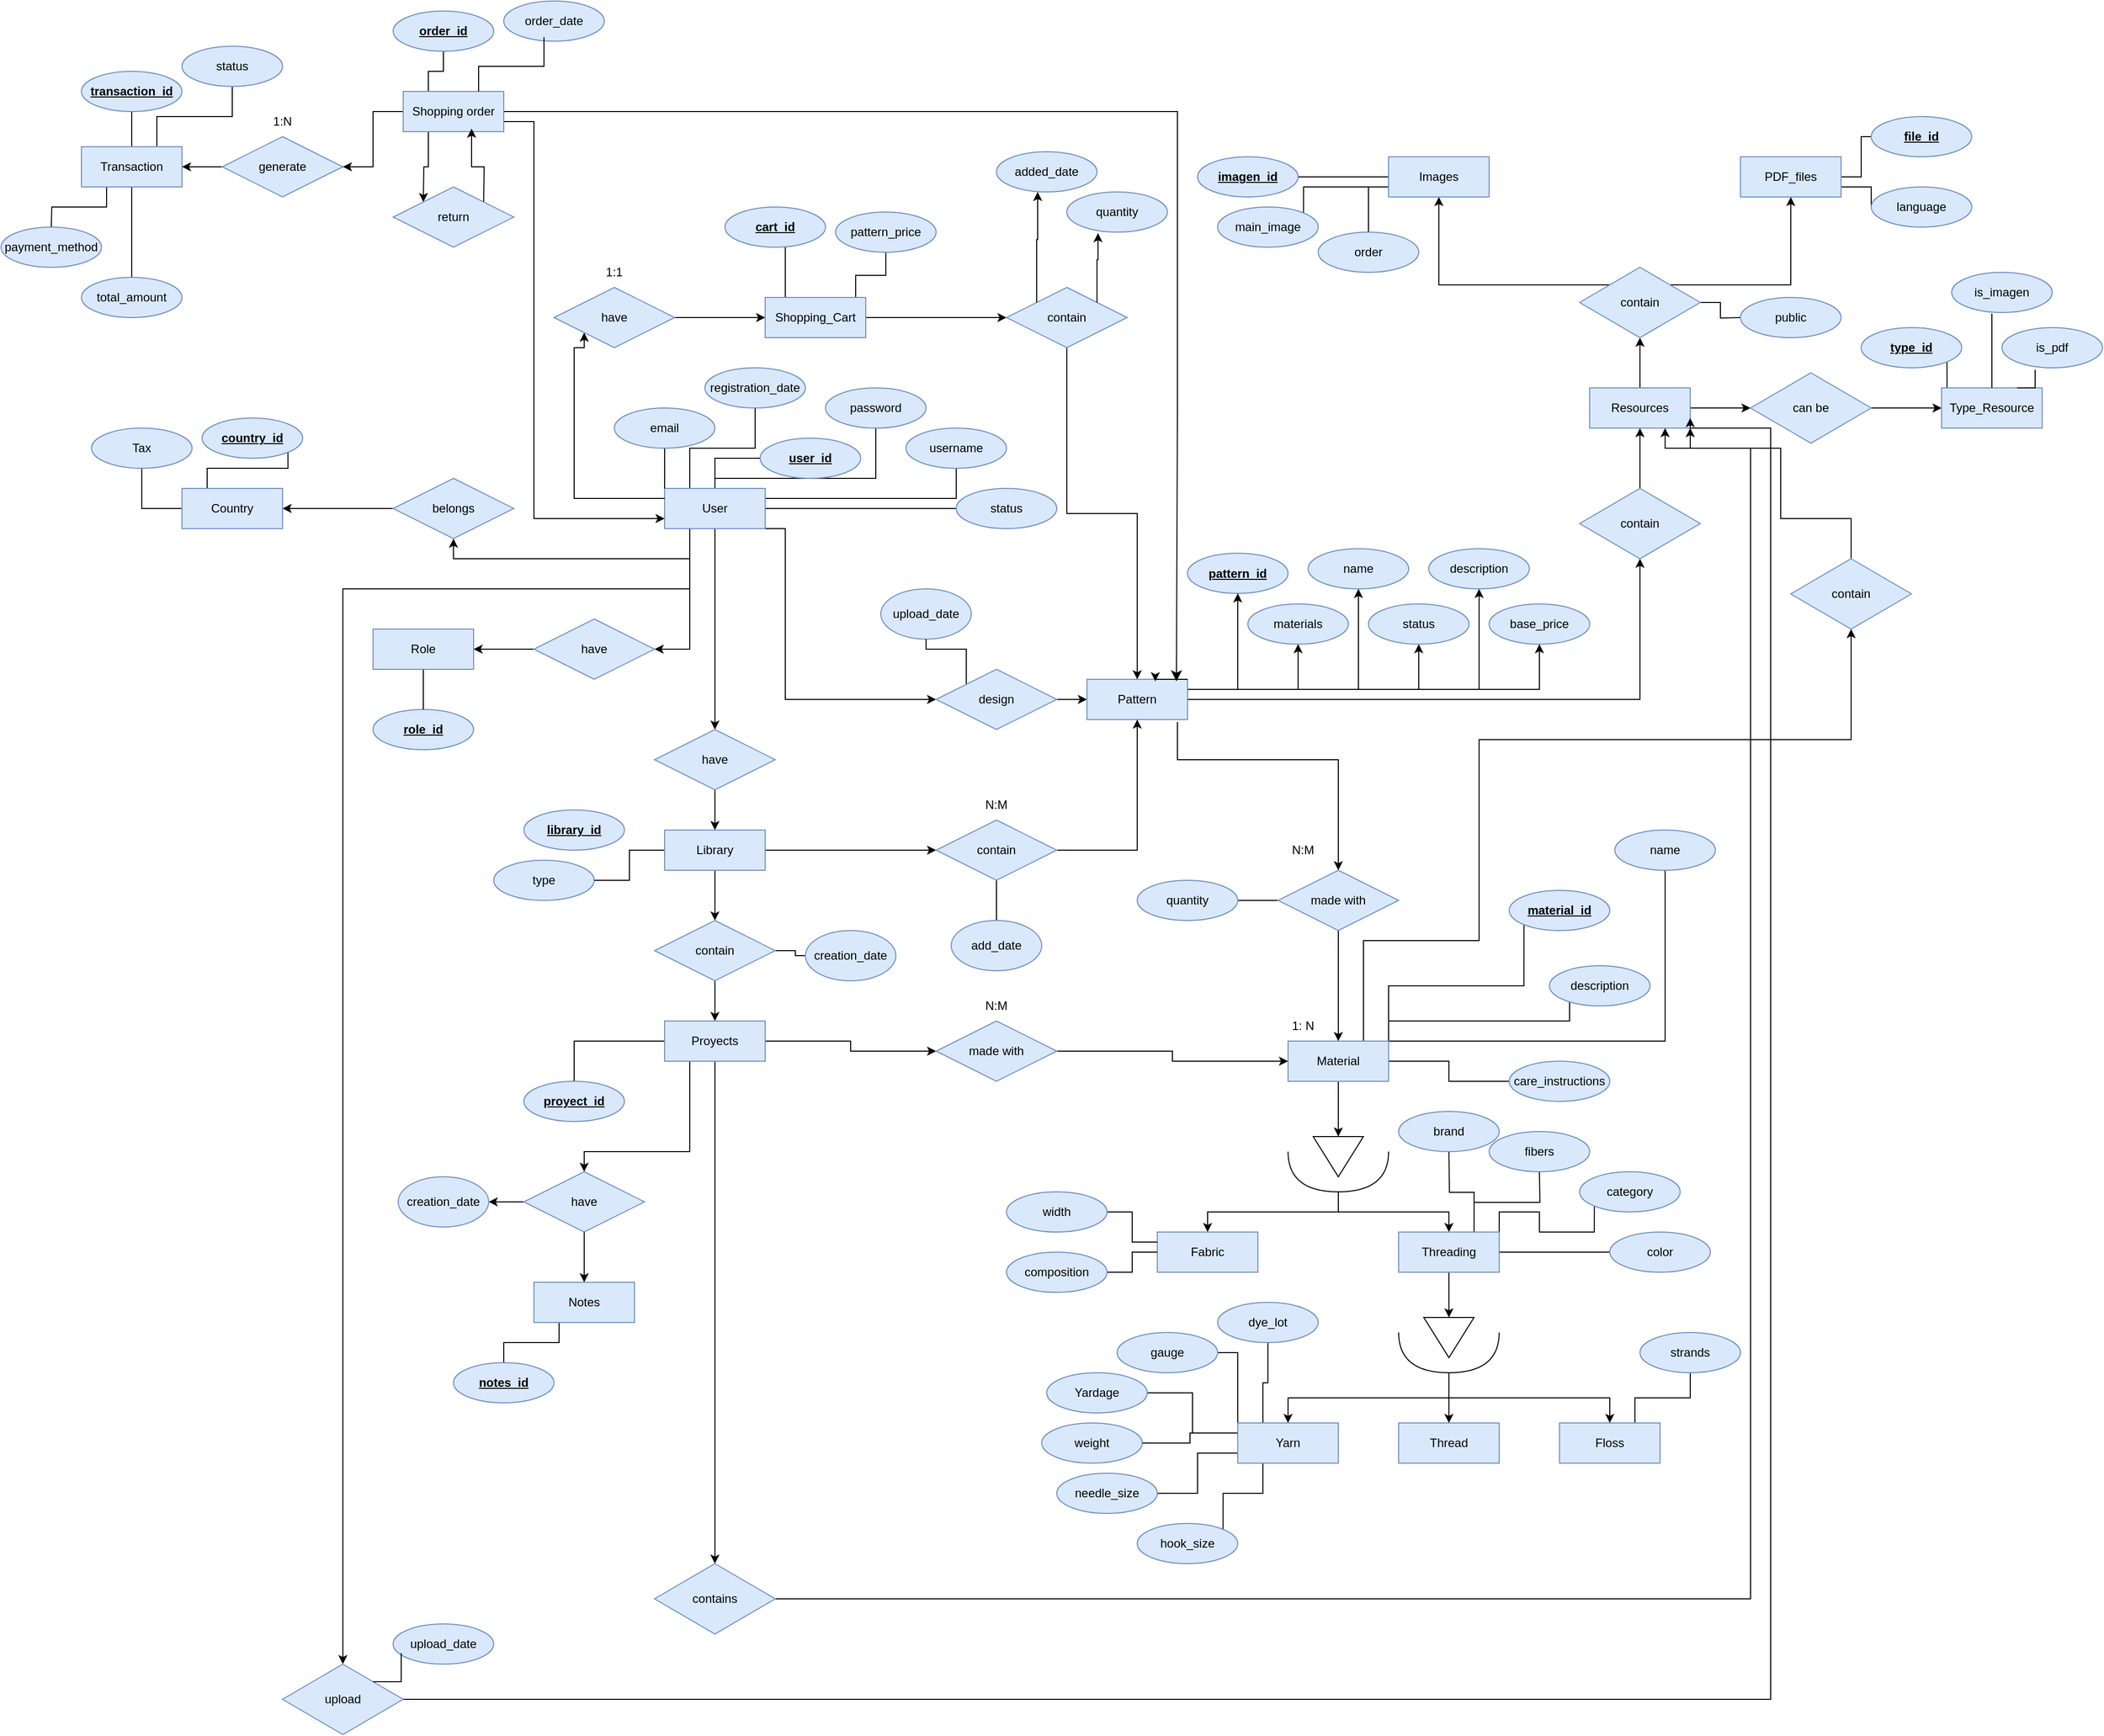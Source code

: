 <mxfile version="24.7.17">
  <diagram name="Page-1" id="HmlozY09UCpmN13KRDIS">
    <mxGraphModel dx="2192" dy="1845" grid="1" gridSize="10" guides="1" tooltips="1" connect="1" arrows="1" fold="1" page="1" pageScale="1" pageWidth="850" pageHeight="1100" math="0" shadow="0">
      <root>
        <mxCell id="0" />
        <mxCell id="1" parent="0" />
        <mxCell id="2ZaDZYwQvwbcYQ4eUuJH-21" value="upload_date" style="ellipse;whiteSpace=wrap;html=1;fillColor=#dae8fc;strokeColor=#6c8ebf;" parent="1" vertex="1">
          <mxGeometry x="445" y="410" width="90" height="50" as="geometry" />
        </mxCell>
        <mxCell id="2ZaDZYwQvwbcYQ4eUuJH-156" style="edgeStyle=orthogonalEdgeStyle;rounded=0;orthogonalLoop=1;jettySize=auto;html=1;exitX=0.25;exitY=0;exitDx=0;exitDy=0;entryX=0.5;entryY=1;entryDx=0;entryDy=0;endArrow=none;endFill=0;" parent="1" source="2ZaDZYwQvwbcYQ4eUuJH-26" target="2ZaDZYwQvwbcYQ4eUuJH-32" edge="1">
          <mxGeometry relative="1" as="geometry" />
        </mxCell>
        <mxCell id="2ZaDZYwQvwbcYQ4eUuJH-157" style="edgeStyle=orthogonalEdgeStyle;rounded=0;orthogonalLoop=1;jettySize=auto;html=1;exitX=0.5;exitY=0;exitDx=0;exitDy=0;entryX=0;entryY=0.5;entryDx=0;entryDy=0;endArrow=none;endFill=0;" parent="1" source="2ZaDZYwQvwbcYQ4eUuJH-26" target="2ZaDZYwQvwbcYQ4eUuJH-28" edge="1">
          <mxGeometry relative="1" as="geometry" />
        </mxCell>
        <mxCell id="2ZaDZYwQvwbcYQ4eUuJH-159" style="edgeStyle=orthogonalEdgeStyle;rounded=0;orthogonalLoop=1;jettySize=auto;html=1;exitX=0.5;exitY=0;exitDx=0;exitDy=0;endArrow=none;endFill=0;" parent="1" source="2ZaDZYwQvwbcYQ4eUuJH-26" target="2ZaDZYwQvwbcYQ4eUuJH-29" edge="1">
          <mxGeometry relative="1" as="geometry">
            <Array as="points">
              <mxPoint x="280" y="300" />
              <mxPoint x="440" y="300" />
            </Array>
          </mxGeometry>
        </mxCell>
        <mxCell id="2ZaDZYwQvwbcYQ4eUuJH-161" style="edgeStyle=orthogonalEdgeStyle;rounded=0;orthogonalLoop=1;jettySize=auto;html=1;exitX=1;exitY=0.25;exitDx=0;exitDy=0;endArrow=none;endFill=0;" parent="1" source="2ZaDZYwQvwbcYQ4eUuJH-26" target="2ZaDZYwQvwbcYQ4eUuJH-30" edge="1">
          <mxGeometry relative="1" as="geometry" />
        </mxCell>
        <mxCell id="2ZaDZYwQvwbcYQ4eUuJH-162" style="edgeStyle=orthogonalEdgeStyle;rounded=0;orthogonalLoop=1;jettySize=auto;html=1;exitX=1;exitY=0.5;exitDx=0;exitDy=0;entryX=0;entryY=0.5;entryDx=0;entryDy=0;endArrow=none;endFill=0;" parent="1" source="2ZaDZYwQvwbcYQ4eUuJH-26" target="2ZaDZYwQvwbcYQ4eUuJH-31" edge="1">
          <mxGeometry relative="1" as="geometry" />
        </mxCell>
        <mxCell id="MiYvdM3eh1lu-KrJbxXC-10" style="edgeStyle=orthogonalEdgeStyle;rounded=0;orthogonalLoop=1;jettySize=auto;html=1;exitX=0.25;exitY=1;exitDx=0;exitDy=0;entryX=0.5;entryY=1;entryDx=0;entryDy=0;" edge="1" parent="1" source="2ZaDZYwQvwbcYQ4eUuJH-26" target="MiYvdM3eh1lu-KrJbxXC-9">
          <mxGeometry relative="1" as="geometry" />
        </mxCell>
        <mxCell id="MiYvdM3eh1lu-KrJbxXC-12" style="edgeStyle=orthogonalEdgeStyle;rounded=0;orthogonalLoop=1;jettySize=auto;html=1;exitX=0.5;exitY=1;exitDx=0;exitDy=0;entryX=0.5;entryY=0;entryDx=0;entryDy=0;" edge="1" parent="1" source="2ZaDZYwQvwbcYQ4eUuJH-26" target="MiYvdM3eh1lu-KrJbxXC-7">
          <mxGeometry relative="1" as="geometry" />
        </mxCell>
        <mxCell id="MiYvdM3eh1lu-KrJbxXC-14" style="edgeStyle=orthogonalEdgeStyle;rounded=0;orthogonalLoop=1;jettySize=auto;html=1;exitX=0.75;exitY=1;exitDx=0;exitDy=0;entryX=0;entryY=0.5;entryDx=0;entryDy=0;" edge="1" parent="1" source="2ZaDZYwQvwbcYQ4eUuJH-26" target="2ZaDZYwQvwbcYQ4eUuJH-35">
          <mxGeometry relative="1" as="geometry">
            <Array as="points">
              <mxPoint x="350" y="350" />
              <mxPoint x="350" y="520" />
            </Array>
          </mxGeometry>
        </mxCell>
        <mxCell id="MiYvdM3eh1lu-KrJbxXC-66" style="edgeStyle=orthogonalEdgeStyle;rounded=0;orthogonalLoop=1;jettySize=auto;html=1;exitX=0.25;exitY=1;exitDx=0;exitDy=0;entryX=1;entryY=0.5;entryDx=0;entryDy=0;" edge="1" parent="1" source="2ZaDZYwQvwbcYQ4eUuJH-26" target="MiYvdM3eh1lu-KrJbxXC-65">
          <mxGeometry relative="1" as="geometry" />
        </mxCell>
        <mxCell id="MiYvdM3eh1lu-KrJbxXC-71" style="edgeStyle=orthogonalEdgeStyle;rounded=0;orthogonalLoop=1;jettySize=auto;html=1;exitX=0.25;exitY=1;exitDx=0;exitDy=0;" edge="1" parent="1" source="2ZaDZYwQvwbcYQ4eUuJH-26">
          <mxGeometry relative="1" as="geometry">
            <mxPoint x="-90" y="1480" as="targetPoint" />
            <Array as="points">
              <mxPoint x="255" y="410" />
              <mxPoint x="-90" y="410" />
              <mxPoint x="-90" y="880" />
            </Array>
          </mxGeometry>
        </mxCell>
        <mxCell id="2ZaDZYwQvwbcYQ4eUuJH-26" value="User" style="whiteSpace=wrap;html=1;align=center;fillColor=#dae8fc;strokeColor=#6c8ebf;" parent="1" vertex="1">
          <mxGeometry x="230" y="310" width="100" height="40" as="geometry" />
        </mxCell>
        <mxCell id="2ZaDZYwQvwbcYQ4eUuJH-155" style="edgeStyle=orthogonalEdgeStyle;rounded=0;orthogonalLoop=1;jettySize=auto;html=1;exitX=0.5;exitY=1;exitDx=0;exitDy=0;entryX=0;entryY=0;entryDx=0;entryDy=0;endArrow=none;endFill=0;" parent="1" source="2ZaDZYwQvwbcYQ4eUuJH-27" target="2ZaDZYwQvwbcYQ4eUuJH-26" edge="1">
          <mxGeometry relative="1" as="geometry" />
        </mxCell>
        <mxCell id="2ZaDZYwQvwbcYQ4eUuJH-27" value="&lt;div&gt;email&lt;/div&gt;" style="ellipse;whiteSpace=wrap;html=1;align=center;fillColor=#dae8fc;strokeColor=#6c8ebf;" parent="1" vertex="1">
          <mxGeometry x="180" y="230" width="100" height="40" as="geometry" />
        </mxCell>
        <mxCell id="2ZaDZYwQvwbcYQ4eUuJH-28" value="&lt;b&gt;&lt;u&gt;user_id&lt;/u&gt;&lt;/b&gt;" style="ellipse;whiteSpace=wrap;html=1;align=center;fillColor=#dae8fc;strokeColor=#6c8ebf;" parent="1" vertex="1">
          <mxGeometry x="325" y="260" width="100" height="40" as="geometry" />
        </mxCell>
        <mxCell id="2ZaDZYwQvwbcYQ4eUuJH-29" value="password" style="ellipse;whiteSpace=wrap;html=1;align=center;fillColor=#dae8fc;strokeColor=#6c8ebf;" parent="1" vertex="1">
          <mxGeometry x="390" y="210" width="100" height="40" as="geometry" />
        </mxCell>
        <mxCell id="2ZaDZYwQvwbcYQ4eUuJH-30" value="&lt;div&gt;username&lt;/div&gt;" style="ellipse;whiteSpace=wrap;html=1;align=center;fillColor=#dae8fc;strokeColor=#6c8ebf;" parent="1" vertex="1">
          <mxGeometry x="470" y="250" width="100" height="40" as="geometry" />
        </mxCell>
        <mxCell id="2ZaDZYwQvwbcYQ4eUuJH-31" value="&lt;div&gt;status&lt;/div&gt;" style="ellipse;whiteSpace=wrap;html=1;align=center;fillColor=#dae8fc;strokeColor=#6c8ebf;" parent="1" vertex="1">
          <mxGeometry x="520" y="310" width="100" height="40" as="geometry" />
        </mxCell>
        <mxCell id="2ZaDZYwQvwbcYQ4eUuJH-32" value="&lt;div&gt;registration_date&lt;/div&gt;" style="ellipse;whiteSpace=wrap;html=1;align=center;fillColor=#dae8fc;strokeColor=#6c8ebf;" parent="1" vertex="1">
          <mxGeometry x="270" y="190" width="100" height="40" as="geometry" />
        </mxCell>
        <mxCell id="2ZaDZYwQvwbcYQ4eUuJH-128" style="edgeStyle=orthogonalEdgeStyle;rounded=0;orthogonalLoop=1;jettySize=auto;html=1;exitX=0;exitY=0.25;exitDx=0;exitDy=0;entryX=0;entryY=1;entryDx=0;entryDy=0;" parent="1" source="2ZaDZYwQvwbcYQ4eUuJH-26" target="2ZaDZYwQvwbcYQ4eUuJH-124" edge="1">
          <mxGeometry relative="1" as="geometry">
            <Array as="points">
              <mxPoint x="140" y="320" />
              <mxPoint x="140" y="170" />
              <mxPoint x="150" y="170" />
            </Array>
          </mxGeometry>
        </mxCell>
        <mxCell id="2ZaDZYwQvwbcYQ4eUuJH-63" style="edgeStyle=orthogonalEdgeStyle;rounded=0;orthogonalLoop=1;jettySize=auto;html=1;exitX=1;exitY=0.5;exitDx=0;exitDy=0;" parent="1" source="2ZaDZYwQvwbcYQ4eUuJH-35" target="2ZaDZYwQvwbcYQ4eUuJH-55" edge="1">
          <mxGeometry relative="1" as="geometry" />
        </mxCell>
        <mxCell id="2ZaDZYwQvwbcYQ4eUuJH-164" style="edgeStyle=orthogonalEdgeStyle;rounded=0;orthogonalLoop=1;jettySize=auto;html=1;exitX=0;exitY=0;exitDx=0;exitDy=0;endArrow=none;endFill=0;" parent="1" source="2ZaDZYwQvwbcYQ4eUuJH-35" target="2ZaDZYwQvwbcYQ4eUuJH-21" edge="1">
          <mxGeometry relative="1" as="geometry" />
        </mxCell>
        <mxCell id="2ZaDZYwQvwbcYQ4eUuJH-35" value="design" style="shape=rhombus;perimeter=rhombusPerimeter;whiteSpace=wrap;html=1;align=center;fillColor=#dae8fc;strokeColor=#6c8ebf;" parent="1" vertex="1">
          <mxGeometry x="500" y="490" width="120" height="60" as="geometry" />
        </mxCell>
        <mxCell id="2ZaDZYwQvwbcYQ4eUuJH-37" value="&lt;u&gt;&lt;b&gt;pattern_id&lt;/b&gt;&lt;/u&gt;" style="ellipse;whiteSpace=wrap;html=1;align=center;fillColor=#dae8fc;strokeColor=#6c8ebf;" parent="1" vertex="1">
          <mxGeometry x="750" y="374.5" width="100" height="40" as="geometry" />
        </mxCell>
        <mxCell id="2ZaDZYwQvwbcYQ4eUuJH-39" style="edgeStyle=orthogonalEdgeStyle;rounded=0;orthogonalLoop=1;jettySize=auto;html=1;exitX=0.5;exitY=1;exitDx=0;exitDy=0;" parent="1" source="2ZaDZYwQvwbcYQ4eUuJH-37" target="2ZaDZYwQvwbcYQ4eUuJH-37" edge="1">
          <mxGeometry relative="1" as="geometry" />
        </mxCell>
        <mxCell id="2ZaDZYwQvwbcYQ4eUuJH-40" value="name" style="ellipse;whiteSpace=wrap;html=1;align=center;fillColor=#dae8fc;strokeColor=#6c8ebf;" parent="1" vertex="1">
          <mxGeometry x="870" y="370" width="100" height="40" as="geometry" />
        </mxCell>
        <mxCell id="2ZaDZYwQvwbcYQ4eUuJH-41" value="&lt;div&gt;description&lt;/div&gt;" style="ellipse;whiteSpace=wrap;html=1;align=center;fillColor=#dae8fc;strokeColor=#6c8ebf;" parent="1" vertex="1">
          <mxGeometry x="990" y="370" width="100" height="40" as="geometry" />
        </mxCell>
        <mxCell id="2ZaDZYwQvwbcYQ4eUuJH-42" value="base_price" style="ellipse;whiteSpace=wrap;html=1;align=center;fillColor=#dae8fc;strokeColor=#6c8ebf;" parent="1" vertex="1">
          <mxGeometry x="1050" y="425" width="100" height="40" as="geometry" />
        </mxCell>
        <mxCell id="2ZaDZYwQvwbcYQ4eUuJH-43" value="materials" style="ellipse;whiteSpace=wrap;html=1;align=center;fillColor=#dae8fc;strokeColor=#6c8ebf;" parent="1" vertex="1">
          <mxGeometry x="810" y="425" width="100" height="40" as="geometry" />
        </mxCell>
        <mxCell id="2ZaDZYwQvwbcYQ4eUuJH-52" value="&lt;u&gt;&lt;b&gt;role_id&lt;/b&gt;&lt;/u&gt;" style="ellipse;whiteSpace=wrap;html=1;align=center;fillColor=#dae8fc;strokeColor=#6c8ebf;" parent="1" vertex="1">
          <mxGeometry x="-60" y="530" width="100" height="40" as="geometry" />
        </mxCell>
        <mxCell id="2ZaDZYwQvwbcYQ4eUuJH-53" value="&lt;div&gt;type&lt;/div&gt;" style="ellipse;whiteSpace=wrap;html=1;align=center;fillColor=#dae8fc;strokeColor=#6c8ebf;" parent="1" vertex="1">
          <mxGeometry x="60" y="680" width="100" height="40" as="geometry" />
        </mxCell>
        <mxCell id="2ZaDZYwQvwbcYQ4eUuJH-70" value="" style="edgeStyle=orthogonalEdgeStyle;rounded=0;orthogonalLoop=1;jettySize=auto;html=1;entryX=0.5;entryY=0;entryDx=0;entryDy=0;exitX=0;exitY=0.75;exitDx=0;exitDy=0;" parent="1" target="2ZaDZYwQvwbcYQ4eUuJH-71" edge="1">
          <mxGeometry relative="1" as="geometry">
            <mxPoint x="840" y="520" as="targetPoint" />
            <Array as="points">
              <mxPoint x="740" y="580" />
              <mxPoint x="900" y="580" />
            </Array>
            <mxPoint x="740" y="542.5" as="sourcePoint" />
          </mxGeometry>
        </mxCell>
        <mxCell id="caHkFue1k4wD9SIDWnCT-8" style="edgeStyle=orthogonalEdgeStyle;rounded=0;orthogonalLoop=1;jettySize=auto;html=1;" parent="1" source="2ZaDZYwQvwbcYQ4eUuJH-55" target="caHkFue1k4wD9SIDWnCT-5" edge="1">
          <mxGeometry relative="1" as="geometry" />
        </mxCell>
        <mxCell id="MiYvdM3eh1lu-KrJbxXC-17" style="edgeStyle=orthogonalEdgeStyle;rounded=0;orthogonalLoop=1;jettySize=auto;html=1;exitX=1;exitY=0.25;exitDx=0;exitDy=0;entryX=0.5;entryY=1;entryDx=0;entryDy=0;" edge="1" parent="1" source="2ZaDZYwQvwbcYQ4eUuJH-55" target="2ZaDZYwQvwbcYQ4eUuJH-37">
          <mxGeometry relative="1" as="geometry" />
        </mxCell>
        <mxCell id="MiYvdM3eh1lu-KrJbxXC-18" style="edgeStyle=orthogonalEdgeStyle;rounded=0;orthogonalLoop=1;jettySize=auto;html=1;exitX=1;exitY=0.25;exitDx=0;exitDy=0;entryX=0.5;entryY=1;entryDx=0;entryDy=0;" edge="1" parent="1" source="2ZaDZYwQvwbcYQ4eUuJH-55" target="2ZaDZYwQvwbcYQ4eUuJH-43">
          <mxGeometry relative="1" as="geometry" />
        </mxCell>
        <mxCell id="MiYvdM3eh1lu-KrJbxXC-20" style="edgeStyle=orthogonalEdgeStyle;rounded=0;orthogonalLoop=1;jettySize=auto;html=1;exitX=1;exitY=0.25;exitDx=0;exitDy=0;entryX=0.5;entryY=1;entryDx=0;entryDy=0;" edge="1" parent="1" source="2ZaDZYwQvwbcYQ4eUuJH-55" target="2ZaDZYwQvwbcYQ4eUuJH-40">
          <mxGeometry relative="1" as="geometry">
            <mxPoint x="920" y="420" as="targetPoint" />
          </mxGeometry>
        </mxCell>
        <mxCell id="MiYvdM3eh1lu-KrJbxXC-21" style="edgeStyle=orthogonalEdgeStyle;rounded=0;orthogonalLoop=1;jettySize=auto;html=1;exitX=1;exitY=0.25;exitDx=0;exitDy=0;entryX=0.5;entryY=1;entryDx=0;entryDy=0;" edge="1" parent="1" source="2ZaDZYwQvwbcYQ4eUuJH-55" target="2ZaDZYwQvwbcYQ4eUuJH-73">
          <mxGeometry relative="1" as="geometry" />
        </mxCell>
        <mxCell id="MiYvdM3eh1lu-KrJbxXC-22" style="edgeStyle=orthogonalEdgeStyle;rounded=0;orthogonalLoop=1;jettySize=auto;html=1;exitX=1;exitY=0.25;exitDx=0;exitDy=0;entryX=0.5;entryY=1;entryDx=0;entryDy=0;" edge="1" parent="1" source="2ZaDZYwQvwbcYQ4eUuJH-55" target="2ZaDZYwQvwbcYQ4eUuJH-41">
          <mxGeometry relative="1" as="geometry" />
        </mxCell>
        <mxCell id="MiYvdM3eh1lu-KrJbxXC-23" style="edgeStyle=orthogonalEdgeStyle;rounded=0;orthogonalLoop=1;jettySize=auto;html=1;exitX=1;exitY=0.25;exitDx=0;exitDy=0;entryX=0.5;entryY=1;entryDx=0;entryDy=0;" edge="1" parent="1" source="2ZaDZYwQvwbcYQ4eUuJH-55" target="2ZaDZYwQvwbcYQ4eUuJH-42">
          <mxGeometry relative="1" as="geometry" />
        </mxCell>
        <mxCell id="2ZaDZYwQvwbcYQ4eUuJH-55" value="Pattern" style="whiteSpace=wrap;html=1;align=center;fillColor=#dae8fc;strokeColor=#6c8ebf;" parent="1" vertex="1">
          <mxGeometry x="650" y="500" width="100" height="40" as="geometry" />
        </mxCell>
        <mxCell id="2ZaDZYwQvwbcYQ4eUuJH-66" style="edgeStyle=orthogonalEdgeStyle;rounded=0;orthogonalLoop=1;jettySize=auto;html=1;exitX=1;exitY=0.5;exitDx=0;exitDy=0;" parent="1" source="2ZaDZYwQvwbcYQ4eUuJH-56" target="2ZaDZYwQvwbcYQ4eUuJH-64" edge="1">
          <mxGeometry relative="1" as="geometry" />
        </mxCell>
        <mxCell id="2ZaDZYwQvwbcYQ4eUuJH-218" style="edgeStyle=orthogonalEdgeStyle;rounded=0;orthogonalLoop=1;jettySize=auto;html=1;exitX=0.5;exitY=1;exitDx=0;exitDy=0;entryX=0.5;entryY=0;entryDx=0;entryDy=0;" parent="1" source="2ZaDZYwQvwbcYQ4eUuJH-56" target="2ZaDZYwQvwbcYQ4eUuJH-142" edge="1">
          <mxGeometry relative="1" as="geometry" />
        </mxCell>
        <mxCell id="2ZaDZYwQvwbcYQ4eUuJH-222" style="edgeStyle=orthogonalEdgeStyle;rounded=0;orthogonalLoop=1;jettySize=auto;html=1;exitX=0;exitY=0.5;exitDx=0;exitDy=0;endArrow=none;endFill=0;" parent="1" source="2ZaDZYwQvwbcYQ4eUuJH-56" target="2ZaDZYwQvwbcYQ4eUuJH-53" edge="1">
          <mxGeometry relative="1" as="geometry" />
        </mxCell>
        <mxCell id="2ZaDZYwQvwbcYQ4eUuJH-56" value="Library" style="whiteSpace=wrap;html=1;align=center;fillColor=#dae8fc;strokeColor=#6c8ebf;" parent="1" vertex="1">
          <mxGeometry x="230" y="650" width="100" height="40" as="geometry" />
        </mxCell>
        <mxCell id="2ZaDZYwQvwbcYQ4eUuJH-67" style="edgeStyle=orthogonalEdgeStyle;rounded=0;orthogonalLoop=1;jettySize=auto;html=1;exitX=1;exitY=0.5;exitDx=0;exitDy=0;" parent="1" source="2ZaDZYwQvwbcYQ4eUuJH-64" target="2ZaDZYwQvwbcYQ4eUuJH-55" edge="1">
          <mxGeometry relative="1" as="geometry" />
        </mxCell>
        <mxCell id="2ZaDZYwQvwbcYQ4eUuJH-223" style="edgeStyle=orthogonalEdgeStyle;rounded=0;orthogonalLoop=1;jettySize=auto;html=1;exitX=0.5;exitY=1;exitDx=0;exitDy=0;endArrow=none;endFill=0;" parent="1" source="2ZaDZYwQvwbcYQ4eUuJH-64" target="2ZaDZYwQvwbcYQ4eUuJH-68" edge="1">
          <mxGeometry relative="1" as="geometry" />
        </mxCell>
        <mxCell id="2ZaDZYwQvwbcYQ4eUuJH-64" value="contain" style="shape=rhombus;perimeter=rhombusPerimeter;whiteSpace=wrap;html=1;align=center;fillColor=#dae8fc;strokeColor=#6c8ebf;" parent="1" vertex="1">
          <mxGeometry x="500" y="640" width="120" height="60" as="geometry" />
        </mxCell>
        <mxCell id="2ZaDZYwQvwbcYQ4eUuJH-68" value="add_date" style="ellipse;whiteSpace=wrap;html=1;fillColor=#dae8fc;strokeColor=#6c8ebf;" parent="1" vertex="1">
          <mxGeometry x="515" y="740" width="90" height="50" as="geometry" />
        </mxCell>
        <mxCell id="2ZaDZYwQvwbcYQ4eUuJH-178" style="edgeStyle=orthogonalEdgeStyle;rounded=0;orthogonalLoop=1;jettySize=auto;html=1;" parent="1" source="2ZaDZYwQvwbcYQ4eUuJH-71" target="2ZaDZYwQvwbcYQ4eUuJH-72" edge="1">
          <mxGeometry relative="1" as="geometry" />
        </mxCell>
        <mxCell id="2ZaDZYwQvwbcYQ4eUuJH-187" style="edgeStyle=orthogonalEdgeStyle;rounded=0;orthogonalLoop=1;jettySize=auto;html=1;exitX=0;exitY=0.5;exitDx=0;exitDy=0;endArrow=none;endFill=0;" parent="1" source="2ZaDZYwQvwbcYQ4eUuJH-71" target="2ZaDZYwQvwbcYQ4eUuJH-74" edge="1">
          <mxGeometry relative="1" as="geometry" />
        </mxCell>
        <mxCell id="2ZaDZYwQvwbcYQ4eUuJH-71" value="made with" style="shape=rhombus;perimeter=rhombusPerimeter;whiteSpace=wrap;html=1;align=center;fillColor=#dae8fc;strokeColor=#6c8ebf;" parent="1" vertex="1">
          <mxGeometry x="840" y="690" width="120" height="60" as="geometry" />
        </mxCell>
        <mxCell id="2ZaDZYwQvwbcYQ4eUuJH-188" style="edgeStyle=orthogonalEdgeStyle;rounded=0;orthogonalLoop=1;jettySize=auto;html=1;exitX=0.5;exitY=1;exitDx=0;exitDy=0;entryX=0;entryY=0.5;entryDx=0;entryDy=0;" parent="1" source="2ZaDZYwQvwbcYQ4eUuJH-72" target="2ZaDZYwQvwbcYQ4eUuJH-83" edge="1">
          <mxGeometry relative="1" as="geometry" />
        </mxCell>
        <mxCell id="2ZaDZYwQvwbcYQ4eUuJH-189" style="edgeStyle=orthogonalEdgeStyle;rounded=0;orthogonalLoop=1;jettySize=auto;html=1;exitX=0.75;exitY=0;exitDx=0;exitDy=0;entryX=0;entryY=1;entryDx=0;entryDy=0;endArrow=none;endFill=0;" parent="1" source="2ZaDZYwQvwbcYQ4eUuJH-72" target="2ZaDZYwQvwbcYQ4eUuJH-76" edge="1">
          <mxGeometry relative="1" as="geometry">
            <Array as="points">
              <mxPoint x="950" y="860" />
              <mxPoint x="950" y="805" />
              <mxPoint x="1085" y="805" />
            </Array>
          </mxGeometry>
        </mxCell>
        <mxCell id="2ZaDZYwQvwbcYQ4eUuJH-192" style="edgeStyle=orthogonalEdgeStyle;rounded=0;orthogonalLoop=1;jettySize=auto;html=1;exitX=1;exitY=0;exitDx=0;exitDy=0;entryX=0.5;entryY=1;entryDx=0;entryDy=0;endArrow=none;endFill=0;" parent="1" source="2ZaDZYwQvwbcYQ4eUuJH-72" target="2ZaDZYwQvwbcYQ4eUuJH-77" edge="1">
          <mxGeometry relative="1" as="geometry">
            <Array as="points">
              <mxPoint x="1225" y="860" />
            </Array>
          </mxGeometry>
        </mxCell>
        <mxCell id="2ZaDZYwQvwbcYQ4eUuJH-193" style="edgeStyle=orthogonalEdgeStyle;rounded=0;orthogonalLoop=1;jettySize=auto;html=1;exitX=1;exitY=0.25;exitDx=0;exitDy=0;endArrow=none;endFill=0;" parent="1" source="2ZaDZYwQvwbcYQ4eUuJH-72" target="2ZaDZYwQvwbcYQ4eUuJH-79" edge="1">
          <mxGeometry relative="1" as="geometry">
            <Array as="points">
              <mxPoint x="950" y="840" />
              <mxPoint x="1130" y="840" />
            </Array>
          </mxGeometry>
        </mxCell>
        <mxCell id="2ZaDZYwQvwbcYQ4eUuJH-195" style="edgeStyle=orthogonalEdgeStyle;rounded=0;orthogonalLoop=1;jettySize=auto;html=1;exitX=1;exitY=0.5;exitDx=0;exitDy=0;entryX=0;entryY=0.5;entryDx=0;entryDy=0;endArrow=none;endFill=0;" parent="1" source="2ZaDZYwQvwbcYQ4eUuJH-72" target="2ZaDZYwQvwbcYQ4eUuJH-90" edge="1">
          <mxGeometry relative="1" as="geometry" />
        </mxCell>
        <mxCell id="MiYvdM3eh1lu-KrJbxXC-61" style="edgeStyle=orthogonalEdgeStyle;rounded=0;orthogonalLoop=1;jettySize=auto;html=1;exitX=0.75;exitY=0;exitDx=0;exitDy=0;" edge="1" parent="1" source="2ZaDZYwQvwbcYQ4eUuJH-72">
          <mxGeometry relative="1" as="geometry">
            <mxPoint x="1410" y="450" as="targetPoint" />
            <Array as="points">
              <mxPoint x="925" y="760" />
              <mxPoint x="1040" y="760" />
              <mxPoint x="1040" y="560" />
              <mxPoint x="1410" y="560" />
            </Array>
          </mxGeometry>
        </mxCell>
        <mxCell id="2ZaDZYwQvwbcYQ4eUuJH-72" value="Material" style="whiteSpace=wrap;html=1;align=center;fillColor=#dae8fc;strokeColor=#6c8ebf;" parent="1" vertex="1">
          <mxGeometry x="850" y="860" width="100" height="40" as="geometry" />
        </mxCell>
        <mxCell id="2ZaDZYwQvwbcYQ4eUuJH-73" value="status" style="ellipse;whiteSpace=wrap;html=1;align=center;fillColor=#dae8fc;strokeColor=#6c8ebf;" parent="1" vertex="1">
          <mxGeometry x="930" y="425" width="100" height="40" as="geometry" />
        </mxCell>
        <mxCell id="2ZaDZYwQvwbcYQ4eUuJH-74" value="quantity" style="ellipse;whiteSpace=wrap;html=1;align=center;fillColor=#dae8fc;strokeColor=#6c8ebf;" parent="1" vertex="1">
          <mxGeometry x="700" y="700" width="100" height="40" as="geometry" />
        </mxCell>
        <mxCell id="2ZaDZYwQvwbcYQ4eUuJH-76" value="&lt;div&gt;&lt;u&gt;&lt;b&gt;material_id&lt;/b&gt;&lt;/u&gt;&lt;/div&gt;" style="ellipse;whiteSpace=wrap;html=1;align=center;fillColor=#dae8fc;strokeColor=#6c8ebf;" parent="1" vertex="1">
          <mxGeometry x="1070" y="710" width="100" height="40" as="geometry" />
        </mxCell>
        <mxCell id="2ZaDZYwQvwbcYQ4eUuJH-77" value="name" style="ellipse;whiteSpace=wrap;html=1;align=center;fillColor=#dae8fc;strokeColor=#6c8ebf;" parent="1" vertex="1">
          <mxGeometry x="1175" y="650" width="100" height="40" as="geometry" />
        </mxCell>
        <mxCell id="2ZaDZYwQvwbcYQ4eUuJH-79" value="description" style="ellipse;whiteSpace=wrap;html=1;align=center;fillColor=#dae8fc;strokeColor=#6c8ebf;" parent="1" vertex="1">
          <mxGeometry x="1110" y="785" width="100" height="40" as="geometry" />
        </mxCell>
        <mxCell id="2ZaDZYwQvwbcYQ4eUuJH-83" value="" style="triangle;whiteSpace=wrap;html=1;rotation=90;" parent="1" vertex="1">
          <mxGeometry x="880" y="950" width="40" height="50" as="geometry" />
        </mxCell>
        <mxCell id="2ZaDZYwQvwbcYQ4eUuJH-198" style="edgeStyle=orthogonalEdgeStyle;rounded=0;orthogonalLoop=1;jettySize=auto;html=1;exitX=1;exitY=0.5;exitDx=0;exitDy=0;exitPerimeter=0;entryX=0.5;entryY=0;entryDx=0;entryDy=0;" parent="1" source="2ZaDZYwQvwbcYQ4eUuJH-85" target="2ZaDZYwQvwbcYQ4eUuJH-87" edge="1">
          <mxGeometry relative="1" as="geometry" />
        </mxCell>
        <mxCell id="2ZaDZYwQvwbcYQ4eUuJH-199" style="edgeStyle=orthogonalEdgeStyle;rounded=0;orthogonalLoop=1;jettySize=auto;html=1;exitX=1;exitY=0.5;exitDx=0;exitDy=0;exitPerimeter=0;entryX=0.5;entryY=0;entryDx=0;entryDy=0;" parent="1" source="2ZaDZYwQvwbcYQ4eUuJH-85" target="2ZaDZYwQvwbcYQ4eUuJH-97" edge="1">
          <mxGeometry relative="1" as="geometry" />
        </mxCell>
        <mxCell id="2ZaDZYwQvwbcYQ4eUuJH-85" value="" style="shape=requiredInterface;html=1;verticalLabelPosition=bottom;sketch=0;rotation=90;" parent="1" vertex="1">
          <mxGeometry x="880" y="940" width="40" height="100" as="geometry" />
        </mxCell>
        <mxCell id="2ZaDZYwQvwbcYQ4eUuJH-87" value="Fabric" style="whiteSpace=wrap;html=1;align=center;fillColor=#dae8fc;strokeColor=#6c8ebf;" parent="1" vertex="1">
          <mxGeometry x="720" y="1050" width="100" height="40" as="geometry" />
        </mxCell>
        <mxCell id="2ZaDZYwQvwbcYQ4eUuJH-212" style="edgeStyle=orthogonalEdgeStyle;rounded=0;orthogonalLoop=1;jettySize=auto;html=1;exitX=0.25;exitY=0;exitDx=0;exitDy=0;entryX=0.5;entryY=1;entryDx=0;entryDy=0;endArrow=none;endFill=0;" parent="1" source="2ZaDZYwQvwbcYQ4eUuJH-88" target="2ZaDZYwQvwbcYQ4eUuJH-106" edge="1">
          <mxGeometry relative="1" as="geometry" />
        </mxCell>
        <mxCell id="2ZaDZYwQvwbcYQ4eUuJH-213" style="edgeStyle=orthogonalEdgeStyle;rounded=0;orthogonalLoop=1;jettySize=auto;html=1;exitX=0;exitY=0;exitDx=0;exitDy=0;entryX=1;entryY=0.5;entryDx=0;entryDy=0;endArrow=none;endFill=0;" parent="1" source="2ZaDZYwQvwbcYQ4eUuJH-88" target="2ZaDZYwQvwbcYQ4eUuJH-99" edge="1">
          <mxGeometry relative="1" as="geometry" />
        </mxCell>
        <mxCell id="2ZaDZYwQvwbcYQ4eUuJH-214" style="edgeStyle=orthogonalEdgeStyle;rounded=0;orthogonalLoop=1;jettySize=auto;html=1;exitX=0;exitY=0.25;exitDx=0;exitDy=0;entryX=1;entryY=0.5;entryDx=0;entryDy=0;endArrow=none;endFill=0;" parent="1" source="2ZaDZYwQvwbcYQ4eUuJH-88" target="2ZaDZYwQvwbcYQ4eUuJH-101" edge="1">
          <mxGeometry relative="1" as="geometry" />
        </mxCell>
        <mxCell id="2ZaDZYwQvwbcYQ4eUuJH-215" style="edgeStyle=orthogonalEdgeStyle;rounded=0;orthogonalLoop=1;jettySize=auto;html=1;exitX=0;exitY=0.25;exitDx=0;exitDy=0;entryX=1;entryY=0.5;entryDx=0;entryDy=0;endSize=7;endArrow=none;endFill=0;" parent="1" source="2ZaDZYwQvwbcYQ4eUuJH-88" target="2ZaDZYwQvwbcYQ4eUuJH-93" edge="1">
          <mxGeometry relative="1" as="geometry" />
        </mxCell>
        <mxCell id="2ZaDZYwQvwbcYQ4eUuJH-216" style="edgeStyle=orthogonalEdgeStyle;rounded=0;orthogonalLoop=1;jettySize=auto;html=1;exitX=0;exitY=0.75;exitDx=0;exitDy=0;entryX=1;entryY=0.5;entryDx=0;entryDy=0;endArrow=none;endFill=0;" parent="1" source="2ZaDZYwQvwbcYQ4eUuJH-88" target="2ZaDZYwQvwbcYQ4eUuJH-102" edge="1">
          <mxGeometry relative="1" as="geometry" />
        </mxCell>
        <mxCell id="2ZaDZYwQvwbcYQ4eUuJH-217" style="edgeStyle=orthogonalEdgeStyle;rounded=0;orthogonalLoop=1;jettySize=auto;html=1;exitX=0.25;exitY=1;exitDx=0;exitDy=0;entryX=1;entryY=0;entryDx=0;entryDy=0;endArrow=none;endFill=0;" parent="1" source="2ZaDZYwQvwbcYQ4eUuJH-88" target="2ZaDZYwQvwbcYQ4eUuJH-103" edge="1">
          <mxGeometry relative="1" as="geometry" />
        </mxCell>
        <mxCell id="2ZaDZYwQvwbcYQ4eUuJH-88" value="Yarn" style="whiteSpace=wrap;html=1;align=center;fillColor=#dae8fc;strokeColor=#6c8ebf;" parent="1" vertex="1">
          <mxGeometry x="800" y="1240" width="100" height="40" as="geometry" />
        </mxCell>
        <mxCell id="2ZaDZYwQvwbcYQ4eUuJH-89" value="Thread" style="whiteSpace=wrap;html=1;align=center;fillColor=#dae8fc;strokeColor=#6c8ebf;" parent="1" vertex="1">
          <mxGeometry x="960" y="1240" width="100" height="40" as="geometry" />
        </mxCell>
        <mxCell id="2ZaDZYwQvwbcYQ4eUuJH-90" value="care_instructions" style="ellipse;whiteSpace=wrap;html=1;align=center;fillColor=#dae8fc;strokeColor=#6c8ebf;" parent="1" vertex="1">
          <mxGeometry x="1070" y="880" width="100" height="40" as="geometry" />
        </mxCell>
        <mxCell id="2ZaDZYwQvwbcYQ4eUuJH-200" style="edgeStyle=orthogonalEdgeStyle;rounded=0;orthogonalLoop=1;jettySize=auto;html=1;exitX=1;exitY=0.5;exitDx=0;exitDy=0;entryX=0;entryY=0.25;entryDx=0;entryDy=0;endArrow=none;endFill=0;" parent="1" source="2ZaDZYwQvwbcYQ4eUuJH-91" target="2ZaDZYwQvwbcYQ4eUuJH-87" edge="1">
          <mxGeometry relative="1" as="geometry" />
        </mxCell>
        <mxCell id="2ZaDZYwQvwbcYQ4eUuJH-91" value="width" style="ellipse;whiteSpace=wrap;html=1;align=center;fillColor=#dae8fc;strokeColor=#6c8ebf;" parent="1" vertex="1">
          <mxGeometry x="570" y="1010" width="100" height="40" as="geometry" />
        </mxCell>
        <mxCell id="2ZaDZYwQvwbcYQ4eUuJH-211" style="edgeStyle=orthogonalEdgeStyle;rounded=0;orthogonalLoop=1;jettySize=auto;html=1;exitX=0.75;exitY=0;exitDx=0;exitDy=0;entryX=0.5;entryY=1;entryDx=0;entryDy=0;endArrow=none;endFill=0;" parent="1" source="2ZaDZYwQvwbcYQ4eUuJH-92" target="2ZaDZYwQvwbcYQ4eUuJH-107" edge="1">
          <mxGeometry relative="1" as="geometry" />
        </mxCell>
        <mxCell id="2ZaDZYwQvwbcYQ4eUuJH-92" value="Floss" style="whiteSpace=wrap;html=1;align=center;fillColor=#dae8fc;strokeColor=#6c8ebf;" parent="1" vertex="1">
          <mxGeometry x="1120" y="1240" width="100" height="40" as="geometry" />
        </mxCell>
        <mxCell id="2ZaDZYwQvwbcYQ4eUuJH-93" value="weight" style="ellipse;whiteSpace=wrap;html=1;align=center;fillColor=#dae8fc;strokeColor=#6c8ebf;" parent="1" vertex="1">
          <mxGeometry x="605" y="1240" width="100" height="40" as="geometry" />
        </mxCell>
        <mxCell id="2ZaDZYwQvwbcYQ4eUuJH-201" style="edgeStyle=orthogonalEdgeStyle;rounded=0;orthogonalLoop=1;jettySize=auto;html=1;exitX=1;exitY=0.5;exitDx=0;exitDy=0;endArrow=none;endFill=0;" parent="1" source="2ZaDZYwQvwbcYQ4eUuJH-94" target="2ZaDZYwQvwbcYQ4eUuJH-87" edge="1">
          <mxGeometry relative="1" as="geometry" />
        </mxCell>
        <mxCell id="2ZaDZYwQvwbcYQ4eUuJH-94" value="composition" style="ellipse;whiteSpace=wrap;html=1;align=center;fillColor=#dae8fc;strokeColor=#6c8ebf;" parent="1" vertex="1">
          <mxGeometry x="570" y="1070" width="100" height="40" as="geometry" />
        </mxCell>
        <mxCell id="2ZaDZYwQvwbcYQ4eUuJH-202" style="edgeStyle=orthogonalEdgeStyle;rounded=0;orthogonalLoop=1;jettySize=auto;html=1;exitX=0.75;exitY=0;exitDx=0;exitDy=0;endArrow=none;endFill=0;" parent="1" source="2ZaDZYwQvwbcYQ4eUuJH-97" edge="1">
          <mxGeometry relative="1" as="geometry">
            <mxPoint x="1010" y="970" as="targetPoint" />
          </mxGeometry>
        </mxCell>
        <mxCell id="2ZaDZYwQvwbcYQ4eUuJH-203" style="edgeStyle=orthogonalEdgeStyle;rounded=0;orthogonalLoop=1;jettySize=auto;html=1;exitX=0.75;exitY=0;exitDx=0;exitDy=0;endArrow=none;endFill=0;" parent="1" source="2ZaDZYwQvwbcYQ4eUuJH-97" edge="1">
          <mxGeometry relative="1" as="geometry">
            <mxPoint x="1100" y="990" as="targetPoint" />
          </mxGeometry>
        </mxCell>
        <mxCell id="2ZaDZYwQvwbcYQ4eUuJH-204" style="edgeStyle=orthogonalEdgeStyle;rounded=0;orthogonalLoop=1;jettySize=auto;html=1;exitX=1;exitY=0;exitDx=0;exitDy=0;entryX=0;entryY=1;entryDx=0;entryDy=0;endArrow=none;endFill=0;" parent="1" source="2ZaDZYwQvwbcYQ4eUuJH-97" target="2ZaDZYwQvwbcYQ4eUuJH-98" edge="1">
          <mxGeometry relative="1" as="geometry" />
        </mxCell>
        <mxCell id="2ZaDZYwQvwbcYQ4eUuJH-205" style="edgeStyle=orthogonalEdgeStyle;rounded=0;orthogonalLoop=1;jettySize=auto;html=1;exitX=1;exitY=0.5;exitDx=0;exitDy=0;endArrow=none;endFill=0;" parent="1" source="2ZaDZYwQvwbcYQ4eUuJH-97" target="2ZaDZYwQvwbcYQ4eUuJH-100" edge="1">
          <mxGeometry relative="1" as="geometry" />
        </mxCell>
        <mxCell id="2ZaDZYwQvwbcYQ4eUuJH-206" style="edgeStyle=orthogonalEdgeStyle;rounded=0;orthogonalLoop=1;jettySize=auto;html=1;exitX=0.5;exitY=1;exitDx=0;exitDy=0;" parent="1" source="2ZaDZYwQvwbcYQ4eUuJH-97" target="2ZaDZYwQvwbcYQ4eUuJH-196" edge="1">
          <mxGeometry relative="1" as="geometry" />
        </mxCell>
        <mxCell id="2ZaDZYwQvwbcYQ4eUuJH-97" value="Threading" style="whiteSpace=wrap;html=1;align=center;fillColor=#dae8fc;strokeColor=#6c8ebf;" parent="1" vertex="1">
          <mxGeometry x="960" y="1050" width="100" height="40" as="geometry" />
        </mxCell>
        <mxCell id="2ZaDZYwQvwbcYQ4eUuJH-98" value="category" style="ellipse;whiteSpace=wrap;html=1;align=center;fillColor=#dae8fc;strokeColor=#6c8ebf;" parent="1" vertex="1">
          <mxGeometry x="1140" y="990" width="100" height="40" as="geometry" />
        </mxCell>
        <mxCell id="2ZaDZYwQvwbcYQ4eUuJH-99" value="gauge" style="ellipse;whiteSpace=wrap;html=1;align=center;fillColor=#dae8fc;strokeColor=#6c8ebf;" parent="1" vertex="1">
          <mxGeometry x="680" y="1150" width="100" height="40" as="geometry" />
        </mxCell>
        <mxCell id="2ZaDZYwQvwbcYQ4eUuJH-100" value="color" style="ellipse;whiteSpace=wrap;html=1;align=center;fillColor=#dae8fc;strokeColor=#6c8ebf;" parent="1" vertex="1">
          <mxGeometry x="1170" y="1050" width="100" height="40" as="geometry" />
        </mxCell>
        <mxCell id="2ZaDZYwQvwbcYQ4eUuJH-101" value="Yardage" style="ellipse;whiteSpace=wrap;html=1;align=center;fillColor=#dae8fc;strokeColor=#6c8ebf;" parent="1" vertex="1">
          <mxGeometry x="610" y="1190" width="100" height="40" as="geometry" />
        </mxCell>
        <mxCell id="2ZaDZYwQvwbcYQ4eUuJH-102" value="needle_size" style="ellipse;whiteSpace=wrap;html=1;align=center;fillColor=#dae8fc;strokeColor=#6c8ebf;" parent="1" vertex="1">
          <mxGeometry x="620" y="1290" width="100" height="40" as="geometry" />
        </mxCell>
        <mxCell id="2ZaDZYwQvwbcYQ4eUuJH-103" value="hook_size" style="ellipse;whiteSpace=wrap;html=1;align=center;fillColor=#dae8fc;strokeColor=#6c8ebf;" parent="1" vertex="1">
          <mxGeometry x="700" y="1340" width="100" height="40" as="geometry" />
        </mxCell>
        <mxCell id="2ZaDZYwQvwbcYQ4eUuJH-105" value="brand" style="ellipse;whiteSpace=wrap;html=1;align=center;fillColor=#dae8fc;strokeColor=#6c8ebf;" parent="1" vertex="1">
          <mxGeometry x="960" y="930" width="100" height="40" as="geometry" />
        </mxCell>
        <mxCell id="2ZaDZYwQvwbcYQ4eUuJH-106" value="dye_lot" style="ellipse;whiteSpace=wrap;html=1;align=center;fillColor=#dae8fc;strokeColor=#6c8ebf;" parent="1" vertex="1">
          <mxGeometry x="780" y="1120" width="100" height="40" as="geometry" />
        </mxCell>
        <mxCell id="2ZaDZYwQvwbcYQ4eUuJH-107" value="strands" style="ellipse;whiteSpace=wrap;html=1;align=center;fillColor=#dae8fc;strokeColor=#6c8ebf;" parent="1" vertex="1">
          <mxGeometry x="1200" y="1150" width="100" height="40" as="geometry" />
        </mxCell>
        <mxCell id="2ZaDZYwQvwbcYQ4eUuJH-108" value="fibers" style="ellipse;whiteSpace=wrap;html=1;align=center;fillColor=#dae8fc;strokeColor=#6c8ebf;" parent="1" vertex="1">
          <mxGeometry x="1050" y="950" width="100" height="40" as="geometry" />
        </mxCell>
        <mxCell id="2ZaDZYwQvwbcYQ4eUuJH-110" value="N:M" style="text;html=1;align=center;verticalAlign=middle;whiteSpace=wrap;rounded=0;" parent="1" vertex="1">
          <mxGeometry x="835" y="655" width="60" height="30" as="geometry" />
        </mxCell>
        <mxCell id="2ZaDZYwQvwbcYQ4eUuJH-112" value="N:M" style="text;html=1;align=center;verticalAlign=middle;whiteSpace=wrap;rounded=0;" parent="1" vertex="1">
          <mxGeometry x="530" y="610" width="60" height="30" as="geometry" />
        </mxCell>
        <mxCell id="2ZaDZYwQvwbcYQ4eUuJH-118" value="quantity" style="ellipse;whiteSpace=wrap;html=1;align=center;fillColor=#dae8fc;strokeColor=#6c8ebf;" parent="1" vertex="1">
          <mxGeometry x="630" y="15" width="100" height="40" as="geometry" />
        </mxCell>
        <mxCell id="2ZaDZYwQvwbcYQ4eUuJH-121" value="added_date" style="ellipse;whiteSpace=wrap;html=1;align=center;fillColor=#dae8fc;strokeColor=#6c8ebf;" parent="1" vertex="1">
          <mxGeometry x="560" y="-25" width="100" height="40" as="geometry" />
        </mxCell>
        <mxCell id="2ZaDZYwQvwbcYQ4eUuJH-122" value="1:1" style="text;html=1;align=center;verticalAlign=middle;whiteSpace=wrap;rounded=0;" parent="1" vertex="1">
          <mxGeometry x="150" y="80" width="60" height="30" as="geometry" />
        </mxCell>
        <mxCell id="2ZaDZYwQvwbcYQ4eUuJH-130" style="edgeStyle=orthogonalEdgeStyle;rounded=0;orthogonalLoop=1;jettySize=auto;html=1;exitX=1;exitY=0.5;exitDx=0;exitDy=0;entryX=0;entryY=0.5;entryDx=0;entryDy=0;" parent="1" source="2ZaDZYwQvwbcYQ4eUuJH-123" target="2ZaDZYwQvwbcYQ4eUuJH-127" edge="1">
          <mxGeometry relative="1" as="geometry" />
        </mxCell>
        <mxCell id="2ZaDZYwQvwbcYQ4eUuJH-175" style="edgeStyle=orthogonalEdgeStyle;rounded=0;orthogonalLoop=1;jettySize=auto;html=1;exitX=0.5;exitY=0;exitDx=0;exitDy=0;endArrow=none;endFill=0;" parent="1" source="2ZaDZYwQvwbcYQ4eUuJH-123" target="2ZaDZYwQvwbcYQ4eUuJH-135" edge="1">
          <mxGeometry relative="1" as="geometry">
            <Array as="points">
              <mxPoint x="350" y="120" />
            </Array>
          </mxGeometry>
        </mxCell>
        <mxCell id="caHkFue1k4wD9SIDWnCT-66" style="edgeStyle=orthogonalEdgeStyle;rounded=0;orthogonalLoop=1;jettySize=auto;html=1;exitX=1;exitY=0.25;exitDx=0;exitDy=0;entryX=0.5;entryY=1;entryDx=0;entryDy=0;endArrow=none;endFill=0;" parent="1" source="2ZaDZYwQvwbcYQ4eUuJH-123" target="caHkFue1k4wD9SIDWnCT-65" edge="1">
          <mxGeometry relative="1" as="geometry">
            <Array as="points">
              <mxPoint x="420" y="130" />
              <mxPoint x="420" y="98" />
              <mxPoint x="450" y="98" />
            </Array>
          </mxGeometry>
        </mxCell>
        <mxCell id="2ZaDZYwQvwbcYQ4eUuJH-123" value="Shopping_Cart" style="whiteSpace=wrap;html=1;align=center;fillColor=#dae8fc;strokeColor=#6c8ebf;" parent="1" vertex="1">
          <mxGeometry x="330" y="120" width="100" height="40" as="geometry" />
        </mxCell>
        <mxCell id="2ZaDZYwQvwbcYQ4eUuJH-129" style="edgeStyle=orthogonalEdgeStyle;rounded=0;orthogonalLoop=1;jettySize=auto;html=1;exitX=1;exitY=0.5;exitDx=0;exitDy=0;entryX=0;entryY=0.5;entryDx=0;entryDy=0;" parent="1" source="2ZaDZYwQvwbcYQ4eUuJH-124" target="2ZaDZYwQvwbcYQ4eUuJH-123" edge="1">
          <mxGeometry relative="1" as="geometry" />
        </mxCell>
        <mxCell id="2ZaDZYwQvwbcYQ4eUuJH-124" value="&lt;div&gt;have&lt;/div&gt;" style="shape=rhombus;perimeter=rhombusPerimeter;whiteSpace=wrap;html=1;align=center;fillColor=#dae8fc;strokeColor=#6c8ebf;" parent="1" vertex="1">
          <mxGeometry x="120" y="110" width="120" height="60" as="geometry" />
        </mxCell>
        <mxCell id="2ZaDZYwQvwbcYQ4eUuJH-131" style="edgeStyle=orthogonalEdgeStyle;rounded=0;orthogonalLoop=1;jettySize=auto;html=1;exitX=0.5;exitY=1;exitDx=0;exitDy=0;entryX=0.5;entryY=0;entryDx=0;entryDy=0;" parent="1" source="2ZaDZYwQvwbcYQ4eUuJH-127" target="2ZaDZYwQvwbcYQ4eUuJH-55" edge="1">
          <mxGeometry relative="1" as="geometry" />
        </mxCell>
        <mxCell id="2ZaDZYwQvwbcYQ4eUuJH-127" value="contain" style="shape=rhombus;perimeter=rhombusPerimeter;whiteSpace=wrap;html=1;align=center;fillColor=#dae8fc;strokeColor=#6c8ebf;" parent="1" vertex="1">
          <mxGeometry x="570" y="110" width="120" height="60" as="geometry" />
        </mxCell>
        <mxCell id="2ZaDZYwQvwbcYQ4eUuJH-135" value="&lt;b&gt;&lt;u&gt;cart_id&lt;/u&gt;&lt;/b&gt;" style="ellipse;whiteSpace=wrap;html=1;align=center;fillColor=#dae8fc;strokeColor=#6c8ebf;" parent="1" vertex="1">
          <mxGeometry x="290" y="30" width="100" height="40" as="geometry" />
        </mxCell>
        <mxCell id="2ZaDZYwQvwbcYQ4eUuJH-169" style="edgeStyle=orthogonalEdgeStyle;rounded=0;orthogonalLoop=1;jettySize=auto;html=1;exitX=0.5;exitY=0;exitDx=0;exitDy=0;endArrow=none;endFill=0;" parent="1" source="2ZaDZYwQvwbcYQ4eUuJH-136" target="2ZaDZYwQvwbcYQ4eUuJH-137" edge="1">
          <mxGeometry relative="1" as="geometry" />
        </mxCell>
        <mxCell id="2ZaDZYwQvwbcYQ4eUuJH-170" style="edgeStyle=orthogonalEdgeStyle;rounded=0;orthogonalLoop=1;jettySize=auto;html=1;exitX=0.75;exitY=0;exitDx=0;exitDy=0;entryX=0.5;entryY=1;entryDx=0;entryDy=0;endArrow=none;endFill=0;" parent="1" source="2ZaDZYwQvwbcYQ4eUuJH-136" target="2ZaDZYwQvwbcYQ4eUuJH-141" edge="1">
          <mxGeometry relative="1" as="geometry" />
        </mxCell>
        <mxCell id="2ZaDZYwQvwbcYQ4eUuJH-172" style="edgeStyle=orthogonalEdgeStyle;rounded=0;orthogonalLoop=1;jettySize=auto;html=1;exitX=0.5;exitY=1;exitDx=0;exitDy=0;endArrow=none;endFill=0;" parent="1" source="2ZaDZYwQvwbcYQ4eUuJH-136" target="2ZaDZYwQvwbcYQ4eUuJH-138" edge="1">
          <mxGeometry relative="1" as="geometry" />
        </mxCell>
        <mxCell id="2ZaDZYwQvwbcYQ4eUuJH-173" style="edgeStyle=orthogonalEdgeStyle;rounded=0;orthogonalLoop=1;jettySize=auto;html=1;exitX=0.25;exitY=1;exitDx=0;exitDy=0;entryX=0.5;entryY=0;entryDx=0;entryDy=0;endArrow=none;endFill=0;" parent="1" source="2ZaDZYwQvwbcYQ4eUuJH-136" edge="1">
          <mxGeometry relative="1" as="geometry">
            <mxPoint x="-380" y="50" as="targetPoint" />
          </mxGeometry>
        </mxCell>
        <mxCell id="2ZaDZYwQvwbcYQ4eUuJH-136" value="Transaction" style="whiteSpace=wrap;html=1;align=center;fillColor=#dae8fc;strokeColor=#6c8ebf;" parent="1" vertex="1">
          <mxGeometry x="-350" y="-30" width="100" height="40" as="geometry" />
        </mxCell>
        <mxCell id="2ZaDZYwQvwbcYQ4eUuJH-137" value="&lt;b&gt;&lt;u&gt;transaction_id&lt;/u&gt;&lt;/b&gt;" style="ellipse;whiteSpace=wrap;html=1;align=center;fillColor=#dae8fc;strokeColor=#6c8ebf;" parent="1" vertex="1">
          <mxGeometry x="-350" y="-105" width="100" height="40" as="geometry" />
        </mxCell>
        <mxCell id="2ZaDZYwQvwbcYQ4eUuJH-138" value="total_amount" style="ellipse;whiteSpace=wrap;html=1;align=center;fillColor=#dae8fc;strokeColor=#6c8ebf;" parent="1" vertex="1">
          <mxGeometry x="-350" y="100" width="100" height="40" as="geometry" />
        </mxCell>
        <mxCell id="2ZaDZYwQvwbcYQ4eUuJH-139" value="payment_method" style="ellipse;whiteSpace=wrap;html=1;align=center;fillColor=#dae8fc;strokeColor=#6c8ebf;" parent="1" vertex="1">
          <mxGeometry x="-430" y="50" width="100" height="40" as="geometry" />
        </mxCell>
        <mxCell id="2ZaDZYwQvwbcYQ4eUuJH-140" value="order_date" style="ellipse;whiteSpace=wrap;html=1;align=center;fillColor=#dae8fc;strokeColor=#6c8ebf;" parent="1" vertex="1">
          <mxGeometry x="70" y="-175" width="100" height="40" as="geometry" />
        </mxCell>
        <mxCell id="2ZaDZYwQvwbcYQ4eUuJH-141" value="status" style="ellipse;whiteSpace=wrap;html=1;align=center;fillColor=#dae8fc;strokeColor=#6c8ebf;" parent="1" vertex="1">
          <mxGeometry x="-250" y="-130" width="100" height="40" as="geometry" />
        </mxCell>
        <mxCell id="2ZaDZYwQvwbcYQ4eUuJH-219" style="edgeStyle=orthogonalEdgeStyle;rounded=0;orthogonalLoop=1;jettySize=auto;html=1;exitX=0.5;exitY=1;exitDx=0;exitDy=0;" parent="1" source="2ZaDZYwQvwbcYQ4eUuJH-142" target="2ZaDZYwQvwbcYQ4eUuJH-143" edge="1">
          <mxGeometry relative="1" as="geometry" />
        </mxCell>
        <mxCell id="2ZaDZYwQvwbcYQ4eUuJH-220" style="edgeStyle=orthogonalEdgeStyle;rounded=0;orthogonalLoop=1;jettySize=auto;html=1;exitX=1;exitY=0.5;exitDx=0;exitDy=0;endArrow=none;endFill=0;" parent="1" source="2ZaDZYwQvwbcYQ4eUuJH-142" target="2ZaDZYwQvwbcYQ4eUuJH-144" edge="1">
          <mxGeometry relative="1" as="geometry" />
        </mxCell>
        <mxCell id="2ZaDZYwQvwbcYQ4eUuJH-142" value="contain" style="shape=rhombus;perimeter=rhombusPerimeter;whiteSpace=wrap;html=1;align=center;fillColor=#dae8fc;strokeColor=#6c8ebf;" parent="1" vertex="1">
          <mxGeometry x="220" y="740" width="120" height="60" as="geometry" />
        </mxCell>
        <mxCell id="2ZaDZYwQvwbcYQ4eUuJH-224" style="edgeStyle=orthogonalEdgeStyle;rounded=0;orthogonalLoop=1;jettySize=auto;html=1;exitX=1;exitY=0.5;exitDx=0;exitDy=0;entryX=0;entryY=0.5;entryDx=0;entryDy=0;" parent="1" source="2ZaDZYwQvwbcYQ4eUuJH-143" target="2ZaDZYwQvwbcYQ4eUuJH-147" edge="1">
          <mxGeometry relative="1" as="geometry" />
        </mxCell>
        <mxCell id="2ZaDZYwQvwbcYQ4eUuJH-227" style="edgeStyle=orthogonalEdgeStyle;rounded=0;orthogonalLoop=1;jettySize=auto;html=1;exitX=0;exitY=0.5;exitDx=0;exitDy=0;endArrow=none;endFill=0;" parent="1" source="2ZaDZYwQvwbcYQ4eUuJH-143" target="2ZaDZYwQvwbcYQ4eUuJH-146" edge="1">
          <mxGeometry relative="1" as="geometry" />
        </mxCell>
        <mxCell id="MiYvdM3eh1lu-KrJbxXC-59" style="edgeStyle=orthogonalEdgeStyle;rounded=0;orthogonalLoop=1;jettySize=auto;html=1;exitX=0.5;exitY=1;exitDx=0;exitDy=0;entryX=0.5;entryY=0;entryDx=0;entryDy=0;" edge="1" parent="1" source="2ZaDZYwQvwbcYQ4eUuJH-143" target="MiYvdM3eh1lu-KrJbxXC-58">
          <mxGeometry relative="1" as="geometry" />
        </mxCell>
        <mxCell id="MiYvdM3eh1lu-KrJbxXC-77" style="edgeStyle=orthogonalEdgeStyle;rounded=0;orthogonalLoop=1;jettySize=auto;html=1;exitX=0.25;exitY=1;exitDx=0;exitDy=0;" edge="1" parent="1" source="2ZaDZYwQvwbcYQ4eUuJH-143" target="MiYvdM3eh1lu-KrJbxXC-76">
          <mxGeometry relative="1" as="geometry">
            <Array as="points">
              <mxPoint x="255" y="970" />
              <mxPoint x="150" y="970" />
            </Array>
          </mxGeometry>
        </mxCell>
        <mxCell id="2ZaDZYwQvwbcYQ4eUuJH-143" value="Proyects" style="whiteSpace=wrap;html=1;align=center;fillColor=#dae8fc;strokeColor=#6c8ebf;" parent="1" vertex="1">
          <mxGeometry x="230" y="840" width="100" height="40" as="geometry" />
        </mxCell>
        <mxCell id="2ZaDZYwQvwbcYQ4eUuJH-144" value="creation_date" style="ellipse;whiteSpace=wrap;html=1;fillColor=#dae8fc;strokeColor=#6c8ebf;" parent="1" vertex="1">
          <mxGeometry x="370" y="750" width="90" height="50" as="geometry" />
        </mxCell>
        <mxCell id="2ZaDZYwQvwbcYQ4eUuJH-146" value="&lt;b&gt;&lt;u&gt;proyect_id&lt;/u&gt;&lt;/b&gt;" style="ellipse;whiteSpace=wrap;html=1;align=center;fillColor=#dae8fc;strokeColor=#6c8ebf;" parent="1" vertex="1">
          <mxGeometry x="90" y="900" width="100" height="40" as="geometry" />
        </mxCell>
        <mxCell id="2ZaDZYwQvwbcYQ4eUuJH-225" style="edgeStyle=orthogonalEdgeStyle;rounded=0;orthogonalLoop=1;jettySize=auto;html=1;exitX=1;exitY=0.5;exitDx=0;exitDy=0;" parent="1" source="2ZaDZYwQvwbcYQ4eUuJH-147" target="2ZaDZYwQvwbcYQ4eUuJH-72" edge="1">
          <mxGeometry relative="1" as="geometry" />
        </mxCell>
        <mxCell id="2ZaDZYwQvwbcYQ4eUuJH-147" value="made with" style="shape=rhombus;perimeter=rhombusPerimeter;whiteSpace=wrap;html=1;align=center;fillColor=#dae8fc;strokeColor=#6c8ebf;" parent="1" vertex="1">
          <mxGeometry x="500" y="840" width="120" height="60" as="geometry" />
        </mxCell>
        <mxCell id="2ZaDZYwQvwbcYQ4eUuJH-166" value="1:N" style="text;html=1;align=center;verticalAlign=middle;whiteSpace=wrap;rounded=0;" parent="1" vertex="1">
          <mxGeometry x="-180" y="-70" width="60" height="30" as="geometry" />
        </mxCell>
        <mxCell id="2ZaDZYwQvwbcYQ4eUuJH-174" style="edgeStyle=orthogonalEdgeStyle;rounded=0;orthogonalLoop=1;jettySize=auto;html=1;" parent="1" source="2ZaDZYwQvwbcYQ4eUuJH-167" target="2ZaDZYwQvwbcYQ4eUuJH-136" edge="1">
          <mxGeometry relative="1" as="geometry" />
        </mxCell>
        <mxCell id="2ZaDZYwQvwbcYQ4eUuJH-167" value="generate" style="shape=rhombus;perimeter=rhombusPerimeter;whiteSpace=wrap;html=1;align=center;fillColor=#dae8fc;strokeColor=#6c8ebf;" parent="1" vertex="1">
          <mxGeometry x="-210" y="-40" width="120" height="60" as="geometry" />
        </mxCell>
        <mxCell id="2ZaDZYwQvwbcYQ4eUuJH-196" value="" style="triangle;whiteSpace=wrap;html=1;rotation=90;" parent="1" vertex="1">
          <mxGeometry x="990" y="1130" width="40" height="50" as="geometry" />
        </mxCell>
        <mxCell id="2ZaDZYwQvwbcYQ4eUuJH-207" style="edgeStyle=orthogonalEdgeStyle;rounded=0;orthogonalLoop=1;jettySize=auto;html=1;exitX=1;exitY=0.5;exitDx=0;exitDy=0;exitPerimeter=0;entryX=0.5;entryY=0;entryDx=0;entryDy=0;" parent="1" source="2ZaDZYwQvwbcYQ4eUuJH-197" target="2ZaDZYwQvwbcYQ4eUuJH-88" edge="1">
          <mxGeometry relative="1" as="geometry" />
        </mxCell>
        <mxCell id="2ZaDZYwQvwbcYQ4eUuJH-208" style="edgeStyle=orthogonalEdgeStyle;rounded=0;orthogonalLoop=1;jettySize=auto;html=1;exitX=1;exitY=0.5;exitDx=0;exitDy=0;exitPerimeter=0;" parent="1" source="2ZaDZYwQvwbcYQ4eUuJH-197" target="2ZaDZYwQvwbcYQ4eUuJH-89" edge="1">
          <mxGeometry relative="1" as="geometry" />
        </mxCell>
        <mxCell id="2ZaDZYwQvwbcYQ4eUuJH-209" style="edgeStyle=orthogonalEdgeStyle;rounded=0;orthogonalLoop=1;jettySize=auto;html=1;exitX=1;exitY=0.5;exitDx=0;exitDy=0;exitPerimeter=0;entryX=0.5;entryY=0;entryDx=0;entryDy=0;" parent="1" source="2ZaDZYwQvwbcYQ4eUuJH-197" target="2ZaDZYwQvwbcYQ4eUuJH-92" edge="1">
          <mxGeometry relative="1" as="geometry" />
        </mxCell>
        <mxCell id="2ZaDZYwQvwbcYQ4eUuJH-197" value="" style="shape=requiredInterface;html=1;verticalLabelPosition=bottom;sketch=0;rotation=90;" parent="1" vertex="1">
          <mxGeometry x="990" y="1120" width="40" height="100" as="geometry" />
        </mxCell>
        <mxCell id="2ZaDZYwQvwbcYQ4eUuJH-226" value="N:M" style="text;html=1;align=center;verticalAlign=middle;whiteSpace=wrap;rounded=0;" parent="1" vertex="1">
          <mxGeometry x="530" y="810" width="60" height="30" as="geometry" />
        </mxCell>
        <mxCell id="2ZaDZYwQvwbcYQ4eUuJH-229" style="edgeStyle=orthogonalEdgeStyle;rounded=0;orthogonalLoop=1;jettySize=auto;html=1;exitX=0.5;exitY=1;exitDx=0;exitDy=0;" parent="1" edge="1">
          <mxGeometry relative="1" as="geometry">
            <mxPoint x="340" y="970" as="sourcePoint" />
            <mxPoint x="340" y="970" as="targetPoint" />
          </mxGeometry>
        </mxCell>
        <mxCell id="2ZaDZYwQvwbcYQ4eUuJH-248" value="1: N" style="text;html=1;align=center;verticalAlign=middle;whiteSpace=wrap;rounded=0;" parent="1" vertex="1">
          <mxGeometry x="835" y="830" width="60" height="30" as="geometry" />
        </mxCell>
        <mxCell id="caHkFue1k4wD9SIDWnCT-39" style="edgeStyle=orthogonalEdgeStyle;rounded=0;orthogonalLoop=1;jettySize=auto;html=1;exitX=0.25;exitY=0;exitDx=0;exitDy=0;entryX=0.5;entryY=1;entryDx=0;entryDy=0;endArrow=none;endFill=0;" parent="1" source="caHkFue1k4wD9SIDWnCT-2" target="caHkFue1k4wD9SIDWnCT-38" edge="1">
          <mxGeometry relative="1" as="geometry" />
        </mxCell>
        <mxCell id="caHkFue1k4wD9SIDWnCT-41" style="edgeStyle=orthogonalEdgeStyle;rounded=0;orthogonalLoop=1;jettySize=auto;html=1;exitX=0;exitY=0.5;exitDx=0;exitDy=0;entryX=1;entryY=0.5;entryDx=0;entryDy=0;" parent="1" source="caHkFue1k4wD9SIDWnCT-2" target="2ZaDZYwQvwbcYQ4eUuJH-167" edge="1">
          <mxGeometry relative="1" as="geometry" />
        </mxCell>
        <mxCell id="f8JcQYoLbgSDuw3i2od2-8" style="edgeStyle=none;curved=0;rounded=0;orthogonalLoop=1;jettySize=auto;html=1;entryX=0.89;entryY=0.05;entryDx=0;entryDy=0;fontSize=12;startSize=8;endSize=8;entryPerimeter=0;" parent="1" source="caHkFue1k4wD9SIDWnCT-2" target="2ZaDZYwQvwbcYQ4eUuJH-55" edge="1">
          <mxGeometry relative="1" as="geometry">
            <Array as="points">
              <mxPoint x="740" y="-65" />
              <mxPoint x="740" y="90" />
              <mxPoint x="740" y="230" />
            </Array>
          </mxGeometry>
        </mxCell>
        <mxCell id="MiYvdM3eh1lu-KrJbxXC-4" style="edgeStyle=orthogonalEdgeStyle;rounded=0;orthogonalLoop=1;jettySize=auto;html=1;exitX=0.25;exitY=1;exitDx=0;exitDy=0;entryX=0;entryY=0;entryDx=0;entryDy=0;" edge="1" parent="1" source="caHkFue1k4wD9SIDWnCT-2">
          <mxGeometry relative="1" as="geometry">
            <mxPoint x="-10" y="25" as="targetPoint" />
          </mxGeometry>
        </mxCell>
        <mxCell id="MiYvdM3eh1lu-KrJbxXC-8" style="edgeStyle=orthogonalEdgeStyle;rounded=0;orthogonalLoop=1;jettySize=auto;html=1;exitX=1;exitY=0.75;exitDx=0;exitDy=0;entryX=0;entryY=0.75;entryDx=0;entryDy=0;" edge="1" parent="1" source="caHkFue1k4wD9SIDWnCT-2" target="2ZaDZYwQvwbcYQ4eUuJH-26">
          <mxGeometry relative="1" as="geometry">
            <Array as="points">
              <mxPoint x="100" y="-55" />
              <mxPoint x="100" y="340" />
            </Array>
          </mxGeometry>
        </mxCell>
        <mxCell id="caHkFue1k4wD9SIDWnCT-2" value="Shopping order" style="whiteSpace=wrap;html=1;align=center;fillColor=#dae8fc;strokeColor=#6c8ebf;" parent="1" vertex="1">
          <mxGeometry x="-30" y="-85" width="100" height="40" as="geometry" />
        </mxCell>
        <mxCell id="MiYvdM3eh1lu-KrJbxXC-15" style="edgeStyle=orthogonalEdgeStyle;rounded=0;orthogonalLoop=1;jettySize=auto;html=1;entryX=0.5;entryY=1;entryDx=0;entryDy=0;" edge="1" parent="1" source="caHkFue1k4wD9SIDWnCT-5" target="2LeaAFC_3eUPRFLgof5f-5">
          <mxGeometry relative="1" as="geometry" />
        </mxCell>
        <mxCell id="caHkFue1k4wD9SIDWnCT-5" value="contain" style="shape=rhombus;perimeter=rhombusPerimeter;whiteSpace=wrap;html=1;align=center;fillColor=#dae8fc;strokeColor=#6c8ebf;" parent="1" vertex="1">
          <mxGeometry x="1140" y="310" width="120" height="70" as="geometry" />
        </mxCell>
        <mxCell id="caHkFue1k4wD9SIDWnCT-7" style="edgeStyle=orthogonalEdgeStyle;rounded=0;orthogonalLoop=1;jettySize=auto;html=1;exitX=1;exitY=0;exitDx=0;exitDy=0;entryX=0.68;entryY=0.05;entryDx=0;entryDy=0;entryPerimeter=0;" parent="1" source="2ZaDZYwQvwbcYQ4eUuJH-55" target="2ZaDZYwQvwbcYQ4eUuJH-55" edge="1">
          <mxGeometry relative="1" as="geometry" />
        </mxCell>
        <mxCell id="caHkFue1k4wD9SIDWnCT-38" value="&lt;b&gt;&lt;u&gt;order_id&lt;/u&gt;&lt;/b&gt;" style="ellipse;whiteSpace=wrap;html=1;align=center;fillColor=#dae8fc;strokeColor=#6c8ebf;" parent="1" vertex="1">
          <mxGeometry x="-40" y="-165" width="100" height="40" as="geometry" />
        </mxCell>
        <mxCell id="caHkFue1k4wD9SIDWnCT-40" style="edgeStyle=orthogonalEdgeStyle;rounded=0;orthogonalLoop=1;jettySize=auto;html=1;exitX=0.75;exitY=0;exitDx=0;exitDy=0;entryX=0.4;entryY=0.9;entryDx=0;entryDy=0;entryPerimeter=0;endArrow=none;endFill=0;" parent="1" source="caHkFue1k4wD9SIDWnCT-2" target="2ZaDZYwQvwbcYQ4eUuJH-140" edge="1">
          <mxGeometry relative="1" as="geometry" />
        </mxCell>
        <mxCell id="caHkFue1k4wD9SIDWnCT-63" style="edgeStyle=orthogonalEdgeStyle;rounded=0;orthogonalLoop=1;jettySize=auto;html=1;exitX=0.25;exitY=0;exitDx=0;exitDy=0;entryX=1;entryY=1;entryDx=0;entryDy=0;endArrow=none;endFill=0;" parent="1" source="caHkFue1k4wD9SIDWnCT-54" target="caHkFue1k4wD9SIDWnCT-58" edge="1">
          <mxGeometry relative="1" as="geometry" />
        </mxCell>
        <mxCell id="caHkFue1k4wD9SIDWnCT-64" style="edgeStyle=orthogonalEdgeStyle;rounded=0;orthogonalLoop=1;jettySize=auto;html=1;exitX=0;exitY=0.5;exitDx=0;exitDy=0;endArrow=none;endFill=0;" parent="1" source="caHkFue1k4wD9SIDWnCT-54" target="caHkFue1k4wD9SIDWnCT-59" edge="1">
          <mxGeometry relative="1" as="geometry" />
        </mxCell>
        <mxCell id="caHkFue1k4wD9SIDWnCT-54" value="Country" style="whiteSpace=wrap;html=1;align=center;fillColor=#dae8fc;strokeColor=#6c8ebf;" parent="1" vertex="1">
          <mxGeometry x="-250" y="310" width="100" height="40" as="geometry" />
        </mxCell>
        <mxCell id="caHkFue1k4wD9SIDWnCT-58" value="&lt;u&gt;&lt;b&gt;country_id&lt;/b&gt;&lt;/u&gt;" style="ellipse;whiteSpace=wrap;html=1;align=center;fillColor=#dae8fc;strokeColor=#6c8ebf;" parent="1" vertex="1">
          <mxGeometry x="-230" y="240" width="100" height="40" as="geometry" />
        </mxCell>
        <mxCell id="caHkFue1k4wD9SIDWnCT-59" value="Tax" style="ellipse;whiteSpace=wrap;html=1;align=center;fillColor=#dae8fc;strokeColor=#6c8ebf;" parent="1" vertex="1">
          <mxGeometry x="-340" y="250" width="100" height="40" as="geometry" />
        </mxCell>
        <mxCell id="caHkFue1k4wD9SIDWnCT-65" value="&lt;div&gt;pattern_price&lt;/div&gt;" style="ellipse;whiteSpace=wrap;html=1;align=center;fillColor=#dae8fc;strokeColor=#6c8ebf;" parent="1" vertex="1">
          <mxGeometry x="400" y="35" width="100" height="40" as="geometry" />
        </mxCell>
        <mxCell id="MiYvdM3eh1lu-KrJbxXC-25" style="edgeStyle=orthogonalEdgeStyle;rounded=0;orthogonalLoop=1;jettySize=auto;html=1;entryX=0.5;entryY=1;entryDx=0;entryDy=0;" edge="1" parent="1" source="2LeaAFC_3eUPRFLgof5f-5" target="MiYvdM3eh1lu-KrJbxXC-24">
          <mxGeometry relative="1" as="geometry" />
        </mxCell>
        <mxCell id="MiYvdM3eh1lu-KrJbxXC-49" style="edgeStyle=orthogonalEdgeStyle;rounded=0;orthogonalLoop=1;jettySize=auto;html=1;exitX=1;exitY=0.5;exitDx=0;exitDy=0;entryX=0;entryY=0.5;entryDx=0;entryDy=0;" edge="1" parent="1" source="2LeaAFC_3eUPRFLgof5f-5" target="MiYvdM3eh1lu-KrJbxXC-48">
          <mxGeometry relative="1" as="geometry" />
        </mxCell>
        <mxCell id="2LeaAFC_3eUPRFLgof5f-5" value="Resources" style="whiteSpace=wrap;html=1;align=center;fillColor=#dae8fc;strokeColor=#6c8ebf;" parent="1" vertex="1">
          <mxGeometry x="1150" y="210" width="100" height="40" as="geometry" />
        </mxCell>
        <mxCell id="MiYvdM3eh1lu-KrJbxXC-1" style="edgeStyle=orthogonalEdgeStyle;rounded=0;orthogonalLoop=1;jettySize=auto;html=1;exitX=0;exitY=0;exitDx=0;exitDy=0;entryX=0.41;entryY=1;entryDx=0;entryDy=0;entryPerimeter=0;" edge="1" parent="1" source="2ZaDZYwQvwbcYQ4eUuJH-127" target="2ZaDZYwQvwbcYQ4eUuJH-121">
          <mxGeometry relative="1" as="geometry" />
        </mxCell>
        <mxCell id="MiYvdM3eh1lu-KrJbxXC-2" style="edgeStyle=orthogonalEdgeStyle;rounded=0;orthogonalLoop=1;jettySize=auto;html=1;exitX=1;exitY=0;exitDx=0;exitDy=0;entryX=0.31;entryY=1.025;entryDx=0;entryDy=0;entryPerimeter=0;" edge="1" parent="1" source="2ZaDZYwQvwbcYQ4eUuJH-127" target="2ZaDZYwQvwbcYQ4eUuJH-118">
          <mxGeometry relative="1" as="geometry" />
        </mxCell>
        <mxCell id="MiYvdM3eh1lu-KrJbxXC-5" style="edgeStyle=orthogonalEdgeStyle;rounded=0;orthogonalLoop=1;jettySize=auto;html=1;exitX=1;exitY=0;exitDx=0;exitDy=0;entryX=0.68;entryY=0.925;entryDx=0;entryDy=0;entryPerimeter=0;" edge="1" parent="1" target="caHkFue1k4wD9SIDWnCT-2">
          <mxGeometry relative="1" as="geometry">
            <mxPoint x="50" y="25" as="sourcePoint" />
            <mxPoint x="40" y="-40" as="targetPoint" />
          </mxGeometry>
        </mxCell>
        <mxCell id="MiYvdM3eh1lu-KrJbxXC-3" value="return" style="shape=rhombus;perimeter=rhombusPerimeter;whiteSpace=wrap;html=1;align=center;fillColor=#dae8fc;strokeColor=#6c8ebf;" vertex="1" parent="1">
          <mxGeometry x="-40" y="10" width="120" height="60" as="geometry" />
        </mxCell>
        <mxCell id="MiYvdM3eh1lu-KrJbxXC-13" style="edgeStyle=orthogonalEdgeStyle;rounded=0;orthogonalLoop=1;jettySize=auto;html=1;exitX=0.5;exitY=1;exitDx=0;exitDy=0;entryX=0.5;entryY=0;entryDx=0;entryDy=0;" edge="1" parent="1" source="MiYvdM3eh1lu-KrJbxXC-7" target="2ZaDZYwQvwbcYQ4eUuJH-56">
          <mxGeometry relative="1" as="geometry" />
        </mxCell>
        <mxCell id="MiYvdM3eh1lu-KrJbxXC-7" value="&lt;div&gt;have&lt;/div&gt;" style="shape=rhombus;perimeter=rhombusPerimeter;whiteSpace=wrap;html=1;align=center;fillColor=#dae8fc;strokeColor=#6c8ebf;" vertex="1" parent="1">
          <mxGeometry x="220" y="550" width="120" height="60" as="geometry" />
        </mxCell>
        <mxCell id="MiYvdM3eh1lu-KrJbxXC-11" style="edgeStyle=orthogonalEdgeStyle;rounded=0;orthogonalLoop=1;jettySize=auto;html=1;exitX=0;exitY=0.5;exitDx=0;exitDy=0;entryX=1;entryY=0.5;entryDx=0;entryDy=0;" edge="1" parent="1" source="MiYvdM3eh1lu-KrJbxXC-9" target="caHkFue1k4wD9SIDWnCT-54">
          <mxGeometry relative="1" as="geometry" />
        </mxCell>
        <mxCell id="MiYvdM3eh1lu-KrJbxXC-9" value="belongs" style="shape=rhombus;perimeter=rhombusPerimeter;whiteSpace=wrap;html=1;align=center;fillColor=#dae8fc;strokeColor=#6c8ebf;" vertex="1" parent="1">
          <mxGeometry x="-40" y="300" width="120" height="60" as="geometry" />
        </mxCell>
        <mxCell id="MiYvdM3eh1lu-KrJbxXC-28" style="edgeStyle=orthogonalEdgeStyle;rounded=0;orthogonalLoop=1;jettySize=auto;html=1;exitX=0;exitY=0;exitDx=0;exitDy=0;entryX=0.5;entryY=1;entryDx=0;entryDy=0;" edge="1" parent="1" source="MiYvdM3eh1lu-KrJbxXC-24" target="MiYvdM3eh1lu-KrJbxXC-26">
          <mxGeometry relative="1" as="geometry" />
        </mxCell>
        <mxCell id="MiYvdM3eh1lu-KrJbxXC-29" style="edgeStyle=orthogonalEdgeStyle;rounded=0;orthogonalLoop=1;jettySize=auto;html=1;exitX=1;exitY=0;exitDx=0;exitDy=0;entryX=0.5;entryY=1;entryDx=0;entryDy=0;" edge="1" parent="1" source="MiYvdM3eh1lu-KrJbxXC-24" target="MiYvdM3eh1lu-KrJbxXC-27">
          <mxGeometry relative="1" as="geometry" />
        </mxCell>
        <mxCell id="MiYvdM3eh1lu-KrJbxXC-38" style="edgeStyle=orthogonalEdgeStyle;rounded=0;orthogonalLoop=1;jettySize=auto;html=1;exitX=1;exitY=0.5;exitDx=0;exitDy=0;entryX=0;entryY=0.5;entryDx=0;entryDy=0;endArrow=none;endFill=0;" edge="1" parent="1" source="MiYvdM3eh1lu-KrJbxXC-24">
          <mxGeometry relative="1" as="geometry">
            <mxPoint x="1300" y="140" as="targetPoint" />
          </mxGeometry>
        </mxCell>
        <mxCell id="MiYvdM3eh1lu-KrJbxXC-24" value="contain" style="shape=rhombus;perimeter=rhombusPerimeter;whiteSpace=wrap;html=1;align=center;fillColor=#dae8fc;strokeColor=#6c8ebf;" vertex="1" parent="1">
          <mxGeometry x="1140" y="90" width="120" height="70" as="geometry" />
        </mxCell>
        <mxCell id="MiYvdM3eh1lu-KrJbxXC-43" style="edgeStyle=orthogonalEdgeStyle;rounded=0;orthogonalLoop=1;jettySize=auto;html=1;exitX=0;exitY=0.5;exitDx=0;exitDy=0;entryX=1;entryY=0.5;entryDx=0;entryDy=0;endArrow=none;endFill=0;" edge="1" parent="1" source="MiYvdM3eh1lu-KrJbxXC-26" target="MiYvdM3eh1lu-KrJbxXC-33">
          <mxGeometry relative="1" as="geometry" />
        </mxCell>
        <mxCell id="MiYvdM3eh1lu-KrJbxXC-44" style="edgeStyle=orthogonalEdgeStyle;rounded=0;orthogonalLoop=1;jettySize=auto;html=1;exitX=0;exitY=0.75;exitDx=0;exitDy=0;entryX=1;entryY=0;entryDx=0;entryDy=0;endArrow=none;endFill=0;" edge="1" parent="1" source="MiYvdM3eh1lu-KrJbxXC-26" target="MiYvdM3eh1lu-KrJbxXC-34">
          <mxGeometry relative="1" as="geometry" />
        </mxCell>
        <mxCell id="MiYvdM3eh1lu-KrJbxXC-45" style="edgeStyle=orthogonalEdgeStyle;rounded=0;orthogonalLoop=1;jettySize=auto;html=1;exitX=0;exitY=0.75;exitDx=0;exitDy=0;entryX=0.5;entryY=0;entryDx=0;entryDy=0;endArrow=none;endFill=0;" edge="1" parent="1" source="MiYvdM3eh1lu-KrJbxXC-26" target="MiYvdM3eh1lu-KrJbxXC-36">
          <mxGeometry relative="1" as="geometry" />
        </mxCell>
        <mxCell id="MiYvdM3eh1lu-KrJbxXC-26" value="&lt;div&gt;Images&lt;/div&gt;" style="whiteSpace=wrap;html=1;align=center;fillColor=#dae8fc;strokeColor=#6c8ebf;" vertex="1" parent="1">
          <mxGeometry x="950" y="-20" width="100" height="40" as="geometry" />
        </mxCell>
        <mxCell id="MiYvdM3eh1lu-KrJbxXC-41" style="edgeStyle=orthogonalEdgeStyle;rounded=0;orthogonalLoop=1;jettySize=auto;html=1;exitX=1;exitY=0.5;exitDx=0;exitDy=0;entryX=0;entryY=0.5;entryDx=0;entryDy=0;endArrow=none;endFill=0;" edge="1" parent="1" source="MiYvdM3eh1lu-KrJbxXC-27" target="MiYvdM3eh1lu-KrJbxXC-39">
          <mxGeometry relative="1" as="geometry" />
        </mxCell>
        <mxCell id="MiYvdM3eh1lu-KrJbxXC-42" style="edgeStyle=orthogonalEdgeStyle;rounded=0;orthogonalLoop=1;jettySize=auto;html=1;exitX=1;exitY=0.75;exitDx=0;exitDy=0;entryX=0;entryY=0.5;entryDx=0;entryDy=0;endArrow=none;endFill=0;" edge="1" parent="1" source="MiYvdM3eh1lu-KrJbxXC-27" target="MiYvdM3eh1lu-KrJbxXC-40">
          <mxGeometry relative="1" as="geometry" />
        </mxCell>
        <mxCell id="MiYvdM3eh1lu-KrJbxXC-27" value="&lt;div&gt;PDF_files&lt;/div&gt;" style="whiteSpace=wrap;html=1;align=center;fillColor=#dae8fc;strokeColor=#6c8ebf;" vertex="1" parent="1">
          <mxGeometry x="1300" y="-20" width="100" height="40" as="geometry" />
        </mxCell>
        <mxCell id="MiYvdM3eh1lu-KrJbxXC-33" value="&lt;u&gt;&lt;b&gt;imagen_id&lt;/b&gt;&lt;/u&gt;" style="ellipse;whiteSpace=wrap;html=1;align=center;fillColor=#dae8fc;strokeColor=#6c8ebf;" vertex="1" parent="1">
          <mxGeometry x="760" y="-20" width="100" height="40" as="geometry" />
        </mxCell>
        <mxCell id="MiYvdM3eh1lu-KrJbxXC-34" value="main_image" style="ellipse;whiteSpace=wrap;html=1;align=center;fillColor=#dae8fc;strokeColor=#6c8ebf;" vertex="1" parent="1">
          <mxGeometry x="780" y="30" width="100" height="40" as="geometry" />
        </mxCell>
        <mxCell id="MiYvdM3eh1lu-KrJbxXC-36" value="order" style="ellipse;whiteSpace=wrap;html=1;align=center;fillColor=#dae8fc;strokeColor=#6c8ebf;" vertex="1" parent="1">
          <mxGeometry x="880" y="55" width="100" height="40" as="geometry" />
        </mxCell>
        <mxCell id="MiYvdM3eh1lu-KrJbxXC-39" value="&lt;u&gt;&lt;b&gt;file_id&lt;br&gt;&lt;/b&gt;&lt;/u&gt;" style="ellipse;whiteSpace=wrap;html=1;align=center;fillColor=#dae8fc;strokeColor=#6c8ebf;" vertex="1" parent="1">
          <mxGeometry x="1430" y="-60" width="100" height="40" as="geometry" />
        </mxCell>
        <mxCell id="MiYvdM3eh1lu-KrJbxXC-40" value="language" style="ellipse;whiteSpace=wrap;html=1;align=center;fillColor=#dae8fc;strokeColor=#6c8ebf;" vertex="1" parent="1">
          <mxGeometry x="1430" y="10" width="100" height="40" as="geometry" />
        </mxCell>
        <mxCell id="MiYvdM3eh1lu-KrJbxXC-47" value="public" style="ellipse;whiteSpace=wrap;html=1;align=center;fillColor=#dae8fc;strokeColor=#6c8ebf;" vertex="1" parent="1">
          <mxGeometry x="1300" y="120" width="100" height="40" as="geometry" />
        </mxCell>
        <mxCell id="MiYvdM3eh1lu-KrJbxXC-57" style="edgeStyle=orthogonalEdgeStyle;rounded=0;orthogonalLoop=1;jettySize=auto;html=1;exitX=1;exitY=0.5;exitDx=0;exitDy=0;" edge="1" parent="1" source="MiYvdM3eh1lu-KrJbxXC-48" target="MiYvdM3eh1lu-KrJbxXC-50">
          <mxGeometry relative="1" as="geometry" />
        </mxCell>
        <mxCell id="MiYvdM3eh1lu-KrJbxXC-48" value="can be" style="shape=rhombus;perimeter=rhombusPerimeter;whiteSpace=wrap;html=1;align=center;fillColor=#dae8fc;strokeColor=#6c8ebf;" vertex="1" parent="1">
          <mxGeometry x="1310" y="195" width="120" height="70" as="geometry" />
        </mxCell>
        <mxCell id="MiYvdM3eh1lu-KrJbxXC-54" style="edgeStyle=orthogonalEdgeStyle;rounded=0;orthogonalLoop=1;jettySize=auto;html=1;exitX=0.25;exitY=0;exitDx=0;exitDy=0;entryX=1;entryY=1;entryDx=0;entryDy=0;endArrow=none;endFill=0;" edge="1" parent="1" source="MiYvdM3eh1lu-KrJbxXC-50" target="MiYvdM3eh1lu-KrJbxXC-51">
          <mxGeometry relative="1" as="geometry" />
        </mxCell>
        <mxCell id="MiYvdM3eh1lu-KrJbxXC-50" value="&lt;div&gt;Type_Resource&lt;br&gt;&lt;/div&gt;" style="whiteSpace=wrap;html=1;align=center;fillColor=#dae8fc;strokeColor=#6c8ebf;" vertex="1" parent="1">
          <mxGeometry x="1500" y="210" width="100" height="40" as="geometry" />
        </mxCell>
        <mxCell id="MiYvdM3eh1lu-KrJbxXC-51" value="&lt;u&gt;&lt;b&gt;type_id&lt;/b&gt;&lt;/u&gt;" style="ellipse;whiteSpace=wrap;html=1;align=center;fillColor=#dae8fc;strokeColor=#6c8ebf;" vertex="1" parent="1">
          <mxGeometry x="1420" y="150" width="100" height="40" as="geometry" />
        </mxCell>
        <mxCell id="MiYvdM3eh1lu-KrJbxXC-52" value="is_imagen" style="ellipse;whiteSpace=wrap;html=1;align=center;fillColor=#dae8fc;strokeColor=#6c8ebf;" vertex="1" parent="1">
          <mxGeometry x="1510" y="95" width="100" height="40" as="geometry" />
        </mxCell>
        <mxCell id="MiYvdM3eh1lu-KrJbxXC-53" value="is_pdf" style="ellipse;whiteSpace=wrap;html=1;align=center;fillColor=#dae8fc;strokeColor=#6c8ebf;" vertex="1" parent="1">
          <mxGeometry x="1560" y="150" width="100" height="40" as="geometry" />
        </mxCell>
        <mxCell id="MiYvdM3eh1lu-KrJbxXC-55" style="edgeStyle=orthogonalEdgeStyle;rounded=0;orthogonalLoop=1;jettySize=auto;html=1;exitX=0.5;exitY=0;exitDx=0;exitDy=0;entryX=0.4;entryY=1.025;entryDx=0;entryDy=0;entryPerimeter=0;endArrow=none;endFill=0;" edge="1" parent="1" source="MiYvdM3eh1lu-KrJbxXC-50" target="MiYvdM3eh1lu-KrJbxXC-52">
          <mxGeometry relative="1" as="geometry" />
        </mxCell>
        <mxCell id="MiYvdM3eh1lu-KrJbxXC-56" style="edgeStyle=orthogonalEdgeStyle;rounded=0;orthogonalLoop=1;jettySize=auto;html=1;exitX=0.75;exitY=0;exitDx=0;exitDy=0;entryX=0.33;entryY=1.05;entryDx=0;entryDy=0;entryPerimeter=0;endArrow=none;endFill=0;" edge="1" parent="1" source="MiYvdM3eh1lu-KrJbxXC-50" target="MiYvdM3eh1lu-KrJbxXC-53">
          <mxGeometry relative="1" as="geometry" />
        </mxCell>
        <mxCell id="MiYvdM3eh1lu-KrJbxXC-60" style="edgeStyle=orthogonalEdgeStyle;rounded=0;orthogonalLoop=1;jettySize=auto;html=1;exitX=1;exitY=0.5;exitDx=0;exitDy=0;entryX=0.75;entryY=1;entryDx=0;entryDy=0;" edge="1" parent="1" source="MiYvdM3eh1lu-KrJbxXC-58" target="2LeaAFC_3eUPRFLgof5f-5">
          <mxGeometry relative="1" as="geometry">
            <mxPoint x="1225" y="230" as="targetPoint" />
            <mxPoint x="340" y="1395" as="sourcePoint" />
            <Array as="points">
              <mxPoint x="1310" y="1415" />
              <mxPoint x="1310" y="270" />
              <mxPoint x="1225" y="270" />
            </Array>
          </mxGeometry>
        </mxCell>
        <mxCell id="MiYvdM3eh1lu-KrJbxXC-58" value="contains" style="shape=rhombus;perimeter=rhombusPerimeter;whiteSpace=wrap;html=1;align=center;fillColor=#dae8fc;strokeColor=#6c8ebf;" vertex="1" parent="1">
          <mxGeometry x="220" y="1380" width="120" height="70" as="geometry" />
        </mxCell>
        <mxCell id="MiYvdM3eh1lu-KrJbxXC-64" style="edgeStyle=orthogonalEdgeStyle;rounded=0;orthogonalLoop=1;jettySize=auto;html=1;exitX=0.5;exitY=0;exitDx=0;exitDy=0;entryX=1;entryY=1;entryDx=0;entryDy=0;" edge="1" parent="1" source="MiYvdM3eh1lu-KrJbxXC-62" target="2LeaAFC_3eUPRFLgof5f-5">
          <mxGeometry relative="1" as="geometry">
            <Array as="points">
              <mxPoint x="1410" y="340" />
              <mxPoint x="1340" y="340" />
              <mxPoint x="1340" y="270" />
              <mxPoint x="1250" y="270" />
            </Array>
          </mxGeometry>
        </mxCell>
        <mxCell id="MiYvdM3eh1lu-KrJbxXC-62" value="contain" style="shape=rhombus;perimeter=rhombusPerimeter;whiteSpace=wrap;html=1;align=center;fillColor=#dae8fc;strokeColor=#6c8ebf;" vertex="1" parent="1">
          <mxGeometry x="1350" y="380" width="120" height="70" as="geometry" />
        </mxCell>
        <mxCell id="MiYvdM3eh1lu-KrJbxXC-68" style="edgeStyle=orthogonalEdgeStyle;rounded=0;orthogonalLoop=1;jettySize=auto;html=1;exitX=0;exitY=0.5;exitDx=0;exitDy=0;entryX=1;entryY=0.5;entryDx=0;entryDy=0;" edge="1" parent="1" source="MiYvdM3eh1lu-KrJbxXC-65" target="MiYvdM3eh1lu-KrJbxXC-67">
          <mxGeometry relative="1" as="geometry" />
        </mxCell>
        <mxCell id="MiYvdM3eh1lu-KrJbxXC-65" value="&lt;div&gt;have&lt;/div&gt;" style="shape=rhombus;perimeter=rhombusPerimeter;whiteSpace=wrap;html=1;align=center;fillColor=#dae8fc;strokeColor=#6c8ebf;" vertex="1" parent="1">
          <mxGeometry x="100" y="440" width="120" height="60" as="geometry" />
        </mxCell>
        <mxCell id="MiYvdM3eh1lu-KrJbxXC-70" style="edgeStyle=orthogonalEdgeStyle;rounded=0;orthogonalLoop=1;jettySize=auto;html=1;exitX=0.5;exitY=1;exitDx=0;exitDy=0;entryX=0.5;entryY=0;entryDx=0;entryDy=0;endArrow=none;endFill=0;" edge="1" parent="1" source="MiYvdM3eh1lu-KrJbxXC-67" target="2ZaDZYwQvwbcYQ4eUuJH-52">
          <mxGeometry relative="1" as="geometry" />
        </mxCell>
        <mxCell id="MiYvdM3eh1lu-KrJbxXC-67" value="Role" style="whiteSpace=wrap;html=1;align=center;fillColor=#dae8fc;strokeColor=#6c8ebf;" vertex="1" parent="1">
          <mxGeometry x="-60" y="450" width="100" height="40" as="geometry" />
        </mxCell>
        <mxCell id="MiYvdM3eh1lu-KrJbxXC-69" value="&lt;u&gt;&lt;b&gt;library_id&lt;/b&gt;&lt;/u&gt;" style="ellipse;whiteSpace=wrap;html=1;align=center;fillColor=#dae8fc;strokeColor=#6c8ebf;" vertex="1" parent="1">
          <mxGeometry x="90" y="630" width="100" height="40" as="geometry" />
        </mxCell>
        <mxCell id="MiYvdM3eh1lu-KrJbxXC-75" style="edgeStyle=orthogonalEdgeStyle;rounded=0;orthogonalLoop=1;jettySize=auto;html=1;exitX=1;exitY=0.5;exitDx=0;exitDy=0;entryX=1;entryY=0.75;entryDx=0;entryDy=0;" edge="1" parent="1" source="MiYvdM3eh1lu-KrJbxXC-72" target="2LeaAFC_3eUPRFLgof5f-5">
          <mxGeometry relative="1" as="geometry">
            <mxPoint x="1360" y="600" as="targetPoint" />
            <Array as="points">
              <mxPoint x="1330" y="1515" />
              <mxPoint x="1330" y="250" />
              <mxPoint x="1250" y="250" />
            </Array>
          </mxGeometry>
        </mxCell>
        <mxCell id="MiYvdM3eh1lu-KrJbxXC-72" value="upload" style="shape=rhombus;perimeter=rhombusPerimeter;whiteSpace=wrap;html=1;align=center;fillColor=#dae8fc;strokeColor=#6c8ebf;" vertex="1" parent="1">
          <mxGeometry x="-150" y="1480" width="120" height="70" as="geometry" />
        </mxCell>
        <mxCell id="MiYvdM3eh1lu-KrJbxXC-73" value="upload_date" style="ellipse;whiteSpace=wrap;html=1;align=center;fillColor=#dae8fc;strokeColor=#6c8ebf;" vertex="1" parent="1">
          <mxGeometry x="-40" y="1440" width="100" height="40" as="geometry" />
        </mxCell>
        <mxCell id="MiYvdM3eh1lu-KrJbxXC-74" style="edgeStyle=orthogonalEdgeStyle;rounded=0;orthogonalLoop=1;jettySize=auto;html=1;exitX=1;exitY=0;exitDx=0;exitDy=0;entryX=0.08;entryY=0.725;entryDx=0;entryDy=0;entryPerimeter=0;endArrow=none;endFill=0;" edge="1" parent="1" source="MiYvdM3eh1lu-KrJbxXC-72" target="MiYvdM3eh1lu-KrJbxXC-73">
          <mxGeometry relative="1" as="geometry" />
        </mxCell>
        <mxCell id="MiYvdM3eh1lu-KrJbxXC-79" style="edgeStyle=orthogonalEdgeStyle;rounded=0;orthogonalLoop=1;jettySize=auto;html=1;exitX=0.5;exitY=1;exitDx=0;exitDy=0;" edge="1" parent="1" source="MiYvdM3eh1lu-KrJbxXC-76" target="MiYvdM3eh1lu-KrJbxXC-78">
          <mxGeometry relative="1" as="geometry" />
        </mxCell>
        <mxCell id="MiYvdM3eh1lu-KrJbxXC-83" style="edgeStyle=orthogonalEdgeStyle;rounded=0;orthogonalLoop=1;jettySize=auto;html=1;exitX=0;exitY=0.5;exitDx=0;exitDy=0;" edge="1" parent="1" source="MiYvdM3eh1lu-KrJbxXC-76" target="MiYvdM3eh1lu-KrJbxXC-82">
          <mxGeometry relative="1" as="geometry" />
        </mxCell>
        <mxCell id="MiYvdM3eh1lu-KrJbxXC-76" value="have" style="shape=rhombus;perimeter=rhombusPerimeter;whiteSpace=wrap;html=1;align=center;fillColor=#dae8fc;strokeColor=#6c8ebf;" vertex="1" parent="1">
          <mxGeometry x="90" y="990" width="120" height="60" as="geometry" />
        </mxCell>
        <mxCell id="MiYvdM3eh1lu-KrJbxXC-81" style="edgeStyle=orthogonalEdgeStyle;rounded=0;orthogonalLoop=1;jettySize=auto;html=1;exitX=0.25;exitY=1;exitDx=0;exitDy=0;entryX=0.5;entryY=0;entryDx=0;entryDy=0;endArrow=none;endFill=0;" edge="1" parent="1" source="MiYvdM3eh1lu-KrJbxXC-78" target="MiYvdM3eh1lu-KrJbxXC-80">
          <mxGeometry relative="1" as="geometry" />
        </mxCell>
        <mxCell id="MiYvdM3eh1lu-KrJbxXC-78" value="Notes" style="whiteSpace=wrap;html=1;align=center;fillColor=#dae8fc;strokeColor=#6c8ebf;" vertex="1" parent="1">
          <mxGeometry x="100" y="1100" width="100" height="40" as="geometry" />
        </mxCell>
        <mxCell id="MiYvdM3eh1lu-KrJbxXC-80" value="&lt;b&gt;&lt;u&gt;notes_id&lt;/u&gt;&lt;/b&gt;" style="ellipse;whiteSpace=wrap;html=1;align=center;fillColor=#dae8fc;strokeColor=#6c8ebf;" vertex="1" parent="1">
          <mxGeometry x="20" y="1180" width="100" height="40" as="geometry" />
        </mxCell>
        <mxCell id="MiYvdM3eh1lu-KrJbxXC-82" value="creation_date" style="ellipse;whiteSpace=wrap;html=1;fillColor=#dae8fc;strokeColor=#6c8ebf;" vertex="1" parent="1">
          <mxGeometry x="-35" y="995" width="90" height="50" as="geometry" />
        </mxCell>
      </root>
    </mxGraphModel>
  </diagram>
</mxfile>
